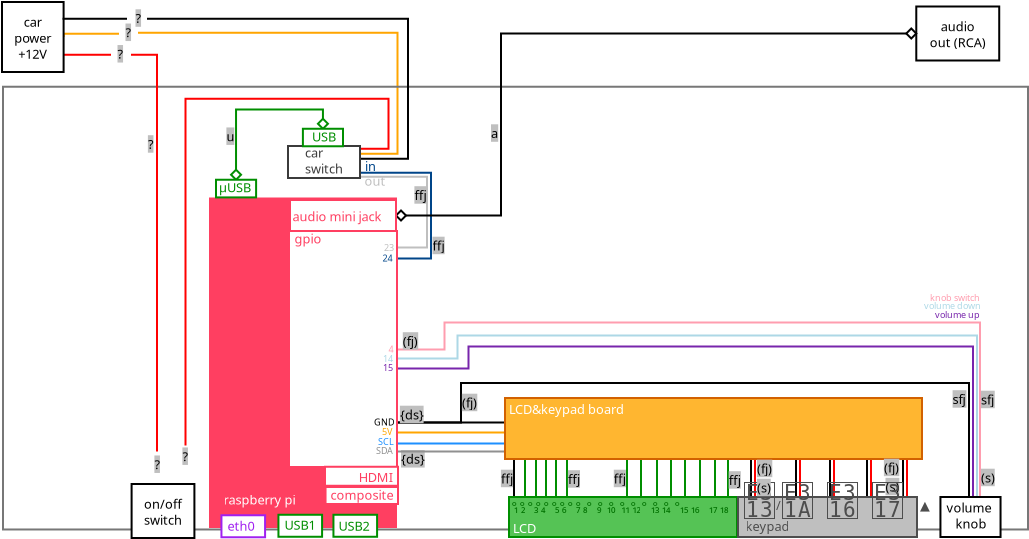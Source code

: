 <?xml version="1.0" encoding="UTF-8"?>
<dia:diagram xmlns:dia="http://www.lysator.liu.se/~alla/dia/">
  <dia:layer name="Arrière-plan" visible="true" active="true">
    <dia:object type="Standard - Text" version="1" id="O0">
      <dia:attribute name="obj_pos">
        <dia:point val="19.1,22.588"/>
      </dia:attribute>
      <dia:attribute name="obj_bb">
        <dia:rectangle val="19.1,21.993;20.655,22.741"/>
      </dia:attribute>
      <dia:attribute name="text">
        <dia:composite type="text">
          <dia:attribute name="string">
            <dia:string>#{ds}#</dia:string>
          </dia:attribute>
          <dia:attribute name="font">
            <dia:font family="sans" style="0" name="Helvetica"/>
          </dia:attribute>
          <dia:attribute name="height">
            <dia:real val="0.8"/>
          </dia:attribute>
          <dia:attribute name="pos">
            <dia:point val="19.1,22.588"/>
          </dia:attribute>
          <dia:attribute name="color">
            <dia:color val="#000000"/>
          </dia:attribute>
          <dia:attribute name="alignment">
            <dia:enum val="0"/>
          </dia:attribute>
        </dia:composite>
      </dia:attribute>
      <dia:attribute name="valign">
        <dia:enum val="3"/>
      </dia:attribute>
      <dia:attribute name="fill_color">
        <dia:color val="#bfbfbf"/>
      </dia:attribute>
      <dia:attribute name="show_background">
        <dia:boolean val="true"/>
      </dia:attribute>
    </dia:object>
    <dia:object type="Standard - ZigZagLine" version="1" id="O1">
      <dia:attribute name="obj_pos">
        <dia:point val="2.23,2.125"/>
      </dia:attribute>
      <dia:attribute name="obj_bb">
        <dia:rectangle val="2.18,2.075;4.65,2.188"/>
      </dia:attribute>
      <dia:attribute name="orth_points">
        <dia:point val="2.23,2.125"/>
        <dia:point val="2.23,2.138"/>
        <dia:point val="4.6,2.138"/>
        <dia:point val="4.6,2.138"/>
      </dia:attribute>
      <dia:attribute name="orth_orient">
        <dia:enum val="1"/>
        <dia:enum val="0"/>
        <dia:enum val="1"/>
      </dia:attribute>
      <dia:attribute name="autorouting">
        <dia:boolean val="false"/>
      </dia:attribute>
      <dia:attribute name="line_color">
        <dia:color val="#ff0000"/>
      </dia:attribute>
      <dia:connections>
        <dia:connection handle="0" to="O52" connection="10"/>
      </dia:connections>
    </dia:object>
    <dia:object type="Standard - ZigZagLine" version="1" id="O2">
      <dia:attribute name="obj_pos">
        <dia:point val="2.23,1.25"/>
      </dia:attribute>
      <dia:attribute name="obj_bb">
        <dia:rectangle val="2.18,1.038;5.05,1.3"/>
      </dia:attribute>
      <dia:attribute name="orth_points">
        <dia:point val="2.23,1.25"/>
        <dia:point val="2.23,1.087"/>
        <dia:point val="5,1.087"/>
        <dia:point val="5,1.087"/>
      </dia:attribute>
      <dia:attribute name="orth_orient">
        <dia:enum val="1"/>
        <dia:enum val="0"/>
        <dia:enum val="1"/>
      </dia:attribute>
      <dia:attribute name="autorouting">
        <dia:boolean val="false"/>
      </dia:attribute>
      <dia:attribute name="line_color">
        <dia:color val="#ffa500"/>
      </dia:attribute>
      <dia:connections>
        <dia:connection handle="0" to="O52" connection="8"/>
      </dia:connections>
    </dia:object>
    <dia:object type="Standard - ZigZagLine" version="1" id="O3">
      <dia:attribute name="obj_pos">
        <dia:point val="5.95,1.038"/>
      </dia:attribute>
      <dia:attribute name="obj_bb">
        <dia:rectangle val="5.9,0.988;18.975,7.55"/>
      </dia:attribute>
      <dia:attribute name="orth_points">
        <dia:point val="5.95,1.038"/>
        <dia:point val="5.95,1.038"/>
        <dia:point val="18.925,1.038"/>
        <dia:point val="18.925,7.088"/>
        <dia:point val="17.05,7.088"/>
        <dia:point val="17.05,7.5"/>
      </dia:attribute>
      <dia:attribute name="orth_orient">
        <dia:enum val="1"/>
        <dia:enum val="0"/>
        <dia:enum val="1"/>
        <dia:enum val="0"/>
        <dia:enum val="1"/>
      </dia:attribute>
      <dia:attribute name="autorouting">
        <dia:boolean val="false"/>
      </dia:attribute>
      <dia:attribute name="line_color">
        <dia:color val="#ffa500"/>
      </dia:attribute>
      <dia:connections>
        <dia:connection handle="1" to="O111" connection="4"/>
      </dia:connections>
    </dia:object>
    <dia:object type="Standard - ZigZagLine" version="1" id="O4">
      <dia:attribute name="obj_pos">
        <dia:point val="34.725,22.35"/>
      </dia:attribute>
      <dia:attribute name="obj_bb">
        <dia:rectangle val="30.15,22.3;35.5,24.3"/>
      </dia:attribute>
      <dia:attribute name="orth_points">
        <dia:point val="34.725,22.35"/>
        <dia:point val="35.45,22.35"/>
        <dia:point val="35.45,24.25"/>
        <dia:point val="30.2,24.25"/>
      </dia:attribute>
      <dia:attribute name="orth_orient">
        <dia:enum val="0"/>
        <dia:enum val="1"/>
        <dia:enum val="0"/>
      </dia:attribute>
      <dia:attribute name="autorouting">
        <dia:boolean val="false"/>
      </dia:attribute>
      <dia:attribute name="line_color">
        <dia:color val="#008e00"/>
      </dia:attribute>
      <dia:connections>
        <dia:connection handle="0" to="O100" connection="6"/>
        <dia:connection handle="1" to="O44" connection="1"/>
      </dia:connections>
    </dia:object>
    <dia:object type="Standard - ZigZagLine" version="1" id="O5">
      <dia:attribute name="obj_pos">
        <dia:point val="34.725,22.35"/>
      </dia:attribute>
      <dia:attribute name="obj_bb">
        <dia:rectangle val="27.35,22.3;34.775,24.3"/>
      </dia:attribute>
      <dia:attribute name="orth_points">
        <dia:point val="34.725,22.35"/>
        <dia:point val="27.4,22.35"/>
        <dia:point val="27.4,24.25"/>
        <dia:point val="30.2,24.25"/>
      </dia:attribute>
      <dia:attribute name="orth_orient">
        <dia:enum val="0"/>
        <dia:enum val="1"/>
        <dia:enum val="0"/>
      </dia:attribute>
      <dia:attribute name="autorouting">
        <dia:boolean val="false"/>
      </dia:attribute>
      <dia:attribute name="line_color">
        <dia:color val="#008e00"/>
      </dia:attribute>
      <dia:connections>
        <dia:connection handle="0" to="O100" connection="6"/>
        <dia:connection handle="1" to="O44" connection="1"/>
      </dia:connections>
    </dia:object>
    <dia:object type="Standard - ZigZagLine" version="1" id="O6">
      <dia:attribute name="obj_pos">
        <dia:point val="34.725,22.35"/>
      </dia:attribute>
      <dia:attribute name="obj_bb">
        <dia:rectangle val="30.15,22.3;34.775,24.3"/>
      </dia:attribute>
      <dia:attribute name="orth_points">
        <dia:point val="34.725,22.35"/>
        <dia:point val="34.05,22.35"/>
        <dia:point val="34.05,24.25"/>
        <dia:point val="30.2,24.25"/>
      </dia:attribute>
      <dia:attribute name="orth_orient">
        <dia:enum val="0"/>
        <dia:enum val="1"/>
        <dia:enum val="0"/>
      </dia:attribute>
      <dia:attribute name="autorouting">
        <dia:boolean val="false"/>
      </dia:attribute>
      <dia:attribute name="line_color">
        <dia:color val="#008e00"/>
      </dia:attribute>
      <dia:connections>
        <dia:connection handle="0" to="O100" connection="6"/>
        <dia:connection handle="1" to="O44" connection="1"/>
      </dia:connections>
    </dia:object>
    <dia:object type="Standard - ZigZagLine" version="1" id="O7">
      <dia:attribute name="obj_pos">
        <dia:point val="34.725,22.35"/>
      </dia:attribute>
      <dia:attribute name="obj_bb">
        <dia:rectangle val="30.15,22.3;34.85,24.3"/>
      </dia:attribute>
      <dia:attribute name="orth_points">
        <dia:point val="34.725,22.35"/>
        <dia:point val="34.8,22.35"/>
        <dia:point val="34.8,24.25"/>
        <dia:point val="30.2,24.25"/>
      </dia:attribute>
      <dia:attribute name="orth_orient">
        <dia:enum val="0"/>
        <dia:enum val="1"/>
        <dia:enum val="0"/>
      </dia:attribute>
      <dia:attribute name="autorouting">
        <dia:boolean val="false"/>
      </dia:attribute>
      <dia:attribute name="line_color">
        <dia:color val="#008e00"/>
      </dia:attribute>
      <dia:connections>
        <dia:connection handle="0" to="O100" connection="6"/>
        <dia:connection handle="1" to="O44" connection="1"/>
      </dia:connections>
    </dia:object>
    <dia:object type="Standard - ZigZagLine" version="1" id="O8">
      <dia:attribute name="obj_pos">
        <dia:point val="34.725,22.35"/>
      </dia:attribute>
      <dia:attribute name="obj_bb">
        <dia:rectangle val="30.15,22.3;34.775,24.3"/>
      </dia:attribute>
      <dia:attribute name="orth_points">
        <dia:point val="34.725,22.35"/>
        <dia:point val="33.3,22.35"/>
        <dia:point val="33.3,24.25"/>
        <dia:point val="30.2,24.25"/>
      </dia:attribute>
      <dia:attribute name="orth_orient">
        <dia:enum val="0"/>
        <dia:enum val="1"/>
        <dia:enum val="0"/>
      </dia:attribute>
      <dia:attribute name="autorouting">
        <dia:boolean val="false"/>
      </dia:attribute>
      <dia:attribute name="line_color">
        <dia:color val="#008e00"/>
      </dia:attribute>
      <dia:connections>
        <dia:connection handle="0" to="O100" connection="6"/>
        <dia:connection handle="1" to="O44" connection="1"/>
      </dia:connections>
    </dia:object>
    <dia:object type="Standard - ZigZagLine" version="1" id="O9">
      <dia:attribute name="obj_pos">
        <dia:point val="34.725,22.35"/>
      </dia:attribute>
      <dia:attribute name="obj_bb">
        <dia:rectangle val="30.15,22.3;34.775,24.3"/>
      </dia:attribute>
      <dia:attribute name="orth_points">
        <dia:point val="34.725,22.35"/>
        <dia:point val="32.6,22.35"/>
        <dia:point val="32.6,24.25"/>
        <dia:point val="30.2,24.25"/>
      </dia:attribute>
      <dia:attribute name="orth_orient">
        <dia:enum val="0"/>
        <dia:enum val="1"/>
        <dia:enum val="0"/>
      </dia:attribute>
      <dia:attribute name="autorouting">
        <dia:boolean val="false"/>
      </dia:attribute>
      <dia:attribute name="line_color">
        <dia:color val="#008e00"/>
      </dia:attribute>
      <dia:connections>
        <dia:connection handle="0" to="O100" connection="6"/>
        <dia:connection handle="1" to="O44" connection="1"/>
      </dia:connections>
    </dia:object>
    <dia:object type="Standard - ZigZagLine" version="1" id="O10">
      <dia:attribute name="obj_pos">
        <dia:point val="18.9,16.85"/>
      </dia:attribute>
      <dia:attribute name="obj_bb">
        <dia:rectangle val="18.85,15.475;48.1,24.3"/>
      </dia:attribute>
      <dia:attribute name="orth_points">
        <dia:point val="18.9,16.85"/>
        <dia:point val="18.9,16.875"/>
        <dia:point val="21.275,16.875"/>
        <dia:point val="21.275,15.525"/>
        <dia:point val="48.05,15.525"/>
        <dia:point val="48.05,24.25"/>
        <dia:point val="47.574,24.25"/>
      </dia:attribute>
      <dia:attribute name="orth_orient">
        <dia:enum val="1"/>
        <dia:enum val="0"/>
        <dia:enum val="1"/>
        <dia:enum val="0"/>
        <dia:enum val="1"/>
        <dia:enum val="0"/>
      </dia:attribute>
      <dia:attribute name="autorouting">
        <dia:boolean val="false"/>
      </dia:attribute>
      <dia:attribute name="line_color">
        <dia:color val="#ff9daf"/>
      </dia:attribute>
      <dia:connections>
        <dia:connection handle="0" to="O83" connection="4"/>
        <dia:connection handle="1" to="O103" connection="1"/>
      </dia:connections>
    </dia:object>
    <dia:object type="Standard - ZigZagLine" version="1" id="O11">
      <dia:attribute name="obj_pos">
        <dia:point val="18.9,16.85"/>
      </dia:attribute>
      <dia:attribute name="obj_bb">
        <dia:rectangle val="18.85,16.125;47.95,24.3"/>
      </dia:attribute>
      <dia:attribute name="orth_points">
        <dia:point val="18.9,16.85"/>
        <dia:point val="18.9,17.325"/>
        <dia:point val="21.925,17.325"/>
        <dia:point val="21.925,16.175"/>
        <dia:point val="47.9,16.175"/>
        <dia:point val="47.9,24.25"/>
        <dia:point val="47.574,24.25"/>
      </dia:attribute>
      <dia:attribute name="orth_orient">
        <dia:enum val="1"/>
        <dia:enum val="0"/>
        <dia:enum val="1"/>
        <dia:enum val="0"/>
        <dia:enum val="1"/>
        <dia:enum val="0"/>
      </dia:attribute>
      <dia:attribute name="autorouting">
        <dia:boolean val="false"/>
      </dia:attribute>
      <dia:attribute name="line_color">
        <dia:color val="#add8e6"/>
      </dia:attribute>
      <dia:connections>
        <dia:connection handle="0" to="O83" connection="4"/>
        <dia:connection handle="1" to="O103" connection="1"/>
      </dia:connections>
    </dia:object>
    <dia:object type="Standard - ZigZagLine" version="1" id="O12">
      <dia:attribute name="obj_pos">
        <dia:point val="16.2,16.85"/>
      </dia:attribute>
      <dia:attribute name="obj_bb">
        <dia:rectangle val="16.15,16.675;47.75,24.3"/>
      </dia:attribute>
      <dia:attribute name="orth_points">
        <dia:point val="16.2,16.85"/>
        <dia:point val="16.2,17.825"/>
        <dia:point val="22.475,17.825"/>
        <dia:point val="22.475,16.725"/>
        <dia:point val="47.7,16.725"/>
        <dia:point val="47.7,24.25"/>
        <dia:point val="47.574,24.25"/>
      </dia:attribute>
      <dia:attribute name="orth_orient">
        <dia:enum val="1"/>
        <dia:enum val="0"/>
        <dia:enum val="1"/>
        <dia:enum val="0"/>
        <dia:enum val="1"/>
        <dia:enum val="0"/>
      </dia:attribute>
      <dia:attribute name="autorouting">
        <dia:boolean val="false"/>
      </dia:attribute>
      <dia:attribute name="line_color">
        <dia:color val="#7825ac"/>
      </dia:attribute>
      <dia:connections>
        <dia:connection handle="0" to="O83" connection="8"/>
        <dia:connection handle="1" to="O103" connection="1"/>
      </dia:connections>
    </dia:object>
    <dia:object type="Standard - ZigZagLine" version="1" id="O13">
      <dia:attribute name="obj_pos">
        <dia:point val="16.2,16.85"/>
      </dia:attribute>
      <dia:attribute name="obj_bb">
        <dia:rectangle val="16.15,16.8;47.624,24.3"/>
      </dia:attribute>
      <dia:attribute name="orth_points">
        <dia:point val="16.2,16.85"/>
        <dia:point val="16.2,20.525"/>
        <dia:point val="22.1,20.525"/>
        <dia:point val="22.1,18.55"/>
        <dia:point val="47.5,18.55"/>
        <dia:point val="47.5,24.25"/>
        <dia:point val="47.574,24.25"/>
      </dia:attribute>
      <dia:attribute name="orth_orient">
        <dia:enum val="1"/>
        <dia:enum val="0"/>
        <dia:enum val="1"/>
        <dia:enum val="0"/>
        <dia:enum val="1"/>
        <dia:enum val="0"/>
      </dia:attribute>
      <dia:attribute name="autorouting">
        <dia:boolean val="false"/>
      </dia:attribute>
      <dia:connections>
        <dia:connection handle="0" to="O83" connection="8"/>
        <dia:connection handle="1" to="O103" connection="1"/>
      </dia:connections>
    </dia:object>
    <dia:object type="Standard - ZigZagLine" version="1" id="O14">
      <dia:attribute name="obj_pos">
        <dia:point val="34.725,22.35"/>
      </dia:attribute>
      <dia:attribute name="obj_bb">
        <dia:rectangle val="34.675,22.3;44.45,24.3"/>
      </dia:attribute>
      <dia:attribute name="orth_points">
        <dia:point val="34.725,22.35"/>
        <dia:point val="44.4,22.35"/>
        <dia:point val="44.4,24.25"/>
        <dia:point val="40.425,24.25"/>
      </dia:attribute>
      <dia:attribute name="orth_orient">
        <dia:enum val="0"/>
        <dia:enum val="1"/>
        <dia:enum val="0"/>
      </dia:attribute>
      <dia:attribute name="autorouting">
        <dia:boolean val="false"/>
      </dia:attribute>
      <dia:attribute name="line_color">
        <dia:color val="#ff0000"/>
      </dia:attribute>
      <dia:connections>
        <dia:connection handle="0" to="O100" connection="6"/>
        <dia:connection handle="1" to="O46" connection="1"/>
      </dia:connections>
    </dia:object>
    <dia:object type="Standard - ZigZagLine" version="1" id="O15">
      <dia:attribute name="obj_pos">
        <dia:point val="34.725,22.35"/>
      </dia:attribute>
      <dia:attribute name="obj_bb">
        <dia:rectangle val="34.675,22.3;42.65,24.3"/>
      </dia:attribute>
      <dia:attribute name="orth_points">
        <dia:point val="34.725,22.35"/>
        <dia:point val="42.6,22.35"/>
        <dia:point val="42.6,24.25"/>
        <dia:point val="40.425,24.25"/>
      </dia:attribute>
      <dia:attribute name="orth_orient">
        <dia:enum val="0"/>
        <dia:enum val="1"/>
        <dia:enum val="0"/>
      </dia:attribute>
      <dia:attribute name="autorouting">
        <dia:boolean val="false"/>
      </dia:attribute>
      <dia:attribute name="line_color">
        <dia:color val="#ff0000"/>
      </dia:attribute>
      <dia:connections>
        <dia:connection handle="0" to="O100" connection="6"/>
        <dia:connection handle="1" to="O46" connection="1"/>
      </dia:connections>
    </dia:object>
    <dia:object type="Standard - ZigZagLine" version="1" id="O16">
      <dia:attribute name="obj_pos">
        <dia:point val="34.725,22.35"/>
      </dia:attribute>
      <dia:attribute name="obj_bb">
        <dia:rectangle val="34.675,22.3;40.475,24.3"/>
      </dia:attribute>
      <dia:attribute name="orth_points">
        <dia:point val="34.725,22.35"/>
        <dia:point val="36.8,22.35"/>
        <dia:point val="36.8,24.25"/>
        <dia:point val="40.425,24.25"/>
      </dia:attribute>
      <dia:attribute name="orth_orient">
        <dia:enum val="0"/>
        <dia:enum val="1"/>
        <dia:enum val="0"/>
      </dia:attribute>
      <dia:attribute name="autorouting">
        <dia:boolean val="false"/>
      </dia:attribute>
      <dia:attribute name="line_color">
        <dia:color val="#ff0000"/>
      </dia:attribute>
      <dia:connections>
        <dia:connection handle="0" to="O100" connection="6"/>
        <dia:connection handle="1" to="O46" connection="1"/>
      </dia:connections>
    </dia:object>
    <dia:object type="Standard - ZigZagLine" version="1" id="O17">
      <dia:attribute name="obj_pos">
        <dia:point val="34.725,22.35"/>
      </dia:attribute>
      <dia:attribute name="obj_bb">
        <dia:rectangle val="34.675,22.3;44.25,24.3"/>
      </dia:attribute>
      <dia:attribute name="orth_points">
        <dia:point val="34.725,22.35"/>
        <dia:point val="44.2,22.35"/>
        <dia:point val="44.2,24.25"/>
        <dia:point val="40.425,24.25"/>
      </dia:attribute>
      <dia:attribute name="orth_orient">
        <dia:enum val="0"/>
        <dia:enum val="1"/>
        <dia:enum val="0"/>
      </dia:attribute>
      <dia:attribute name="autorouting">
        <dia:boolean val="false"/>
      </dia:attribute>
      <dia:connections>
        <dia:connection handle="0" to="O100" connection="6"/>
        <dia:connection handle="1" to="O46" connection="1"/>
      </dia:connections>
    </dia:object>
    <dia:object type="Standard - ZigZagLine" version="1" id="O18">
      <dia:attribute name="obj_pos">
        <dia:point val="34.725,22.35"/>
      </dia:attribute>
      <dia:attribute name="obj_bb">
        <dia:rectangle val="34.675,22.3;42.45,24.3"/>
      </dia:attribute>
      <dia:attribute name="orth_points">
        <dia:point val="34.725,22.35"/>
        <dia:point val="42.4,22.35"/>
        <dia:point val="42.4,24.25"/>
        <dia:point val="40.425,24.25"/>
      </dia:attribute>
      <dia:attribute name="orth_orient">
        <dia:enum val="0"/>
        <dia:enum val="1"/>
        <dia:enum val="0"/>
      </dia:attribute>
      <dia:attribute name="autorouting">
        <dia:boolean val="false"/>
      </dia:attribute>
      <dia:connections>
        <dia:connection handle="0" to="O100" connection="6"/>
        <dia:connection handle="1" to="O46" connection="1"/>
      </dia:connections>
    </dia:object>
    <dia:object type="Standard - ZigZagLine" version="1" id="O19">
      <dia:attribute name="obj_pos">
        <dia:point val="34.725,22.35"/>
      </dia:attribute>
      <dia:attribute name="obj_bb">
        <dia:rectangle val="34.675,22.3;40.475,24.3"/>
      </dia:attribute>
      <dia:attribute name="orth_points">
        <dia:point val="34.725,22.35"/>
        <dia:point val="36.6,22.35"/>
        <dia:point val="36.6,24.25"/>
        <dia:point val="40.425,24.25"/>
      </dia:attribute>
      <dia:attribute name="orth_orient">
        <dia:enum val="0"/>
        <dia:enum val="1"/>
        <dia:enum val="0"/>
      </dia:attribute>
      <dia:attribute name="autorouting">
        <dia:boolean val="false"/>
      </dia:attribute>
      <dia:connections>
        <dia:connection handle="0" to="O100" connection="6"/>
        <dia:connection handle="1" to="O46" connection="1"/>
      </dia:connections>
    </dia:object>
    <dia:object type="Standard - ZigZagLine" version="1" id="O20">
      <dia:attribute name="obj_pos">
        <dia:point val="34.725,22.35"/>
      </dia:attribute>
      <dia:attribute name="obj_bb">
        <dia:rectangle val="34.675,22.3;40.8,24.3"/>
      </dia:attribute>
      <dia:attribute name="orth_points">
        <dia:point val="34.725,22.35"/>
        <dia:point val="40.75,22.35"/>
        <dia:point val="40.75,24.25"/>
        <dia:point val="40.425,24.25"/>
      </dia:attribute>
      <dia:attribute name="orth_orient">
        <dia:enum val="0"/>
        <dia:enum val="1"/>
        <dia:enum val="0"/>
      </dia:attribute>
      <dia:attribute name="autorouting">
        <dia:boolean val="false"/>
      </dia:attribute>
      <dia:attribute name="line_color">
        <dia:color val="#ff0000"/>
      </dia:attribute>
      <dia:connections>
        <dia:connection handle="0" to="O100" connection="6"/>
        <dia:connection handle="1" to="O46" connection="1"/>
      </dia:connections>
    </dia:object>
    <dia:object type="Standard - ZigZagLine" version="1" id="O21">
      <dia:attribute name="obj_pos">
        <dia:point val="34.725,22.35"/>
      </dia:attribute>
      <dia:attribute name="obj_bb">
        <dia:rectangle val="34.675,22.3;40.6,24.3"/>
      </dia:attribute>
      <dia:attribute name="orth_points">
        <dia:point val="34.725,22.35"/>
        <dia:point val="40.55,22.35"/>
        <dia:point val="40.55,24.25"/>
        <dia:point val="40.425,24.25"/>
      </dia:attribute>
      <dia:attribute name="orth_orient">
        <dia:enum val="0"/>
        <dia:enum val="1"/>
        <dia:enum val="0"/>
      </dia:attribute>
      <dia:attribute name="autorouting">
        <dia:boolean val="false"/>
      </dia:attribute>
      <dia:connections>
        <dia:connection handle="0" to="O100" connection="6"/>
        <dia:connection handle="1" to="O46" connection="1"/>
      </dia:connections>
    </dia:object>
    <dia:object type="Standard - ZigZagLine" version="1" id="O22">
      <dia:attribute name="obj_pos">
        <dia:point val="34.725,22.35"/>
      </dia:attribute>
      <dia:attribute name="obj_bb">
        <dia:rectangle val="34.675,22.3;40.475,24.3"/>
      </dia:attribute>
      <dia:attribute name="orth_points">
        <dia:point val="34.725,22.35"/>
        <dia:point val="39.05,22.35"/>
        <dia:point val="39.05,24.25"/>
        <dia:point val="40.425,24.25"/>
      </dia:attribute>
      <dia:attribute name="orth_orient">
        <dia:enum val="0"/>
        <dia:enum val="1"/>
        <dia:enum val="0"/>
      </dia:attribute>
      <dia:attribute name="autorouting">
        <dia:boolean val="false"/>
      </dia:attribute>
      <dia:attribute name="line_color">
        <dia:color val="#ff0000"/>
      </dia:attribute>
      <dia:connections>
        <dia:connection handle="0" to="O100" connection="6"/>
        <dia:connection handle="1" to="O46" connection="1"/>
      </dia:connections>
    </dia:object>
    <dia:object type="Standard - ZigZagLine" version="1" id="O23">
      <dia:attribute name="obj_pos">
        <dia:point val="34.725,22.35"/>
      </dia:attribute>
      <dia:attribute name="obj_bb">
        <dia:rectangle val="34.675,22.3;40.475,24.3"/>
      </dia:attribute>
      <dia:attribute name="orth_points">
        <dia:point val="34.725,22.35"/>
        <dia:point val="38.85,22.35"/>
        <dia:point val="38.85,24.25"/>
        <dia:point val="40.425,24.25"/>
      </dia:attribute>
      <dia:attribute name="orth_orient">
        <dia:enum val="0"/>
        <dia:enum val="1"/>
        <dia:enum val="0"/>
      </dia:attribute>
      <dia:attribute name="autorouting">
        <dia:boolean val="false"/>
      </dia:attribute>
      <dia:connections>
        <dia:connection handle="0" to="O100" connection="6"/>
        <dia:connection handle="1" to="O46" connection="1"/>
      </dia:connections>
    </dia:object>
    <dia:object type="Standard - ZigZagLine" version="1" id="O24">
      <dia:attribute name="obj_pos">
        <dia:point val="34.725,22.35"/>
      </dia:attribute>
      <dia:attribute name="obj_bb">
        <dia:rectangle val="30.15,22.3;34.775,24.3"/>
      </dia:attribute>
      <dia:attribute name="orth_points">
        <dia:point val="34.725,22.35"/>
        <dia:point val="31.9,22.35"/>
        <dia:point val="31.9,24.25"/>
        <dia:point val="30.2,24.25"/>
      </dia:attribute>
      <dia:attribute name="orth_orient">
        <dia:enum val="0"/>
        <dia:enum val="1"/>
        <dia:enum val="0"/>
      </dia:attribute>
      <dia:attribute name="autorouting">
        <dia:boolean val="false"/>
      </dia:attribute>
      <dia:attribute name="line_color">
        <dia:color val="#008e00"/>
      </dia:attribute>
      <dia:connections>
        <dia:connection handle="0" to="O100" connection="6"/>
        <dia:connection handle="1" to="O44" connection="1"/>
      </dia:connections>
    </dia:object>
    <dia:object type="Standard - ZigZagLine" version="1" id="O25">
      <dia:attribute name="obj_pos">
        <dia:point val="34.725,22.35"/>
      </dia:attribute>
      <dia:attribute name="obj_bb">
        <dia:rectangle val="30.15,22.3;34.775,24.3"/>
      </dia:attribute>
      <dia:attribute name="orth_points">
        <dia:point val="34.725,22.35"/>
        <dia:point val="31.1,22.35"/>
        <dia:point val="31.1,24.25"/>
        <dia:point val="30.2,24.25"/>
      </dia:attribute>
      <dia:attribute name="orth_orient">
        <dia:enum val="0"/>
        <dia:enum val="1"/>
        <dia:enum val="0"/>
      </dia:attribute>
      <dia:attribute name="autorouting">
        <dia:boolean val="false"/>
      </dia:attribute>
      <dia:attribute name="line_color">
        <dia:color val="#008e00"/>
      </dia:attribute>
      <dia:connections>
        <dia:connection handle="0" to="O100" connection="6"/>
        <dia:connection handle="1" to="O44" connection="1"/>
      </dia:connections>
    </dia:object>
    <dia:object type="Standard - ZigZagLine" version="1" id="O26">
      <dia:attribute name="obj_pos">
        <dia:point val="34.725,22.35"/>
      </dia:attribute>
      <dia:attribute name="obj_bb">
        <dia:rectangle val="30.15,22.3;34.775,24.3"/>
      </dia:attribute>
      <dia:attribute name="orth_points">
        <dia:point val="34.725,22.35"/>
        <dia:point val="30.4,22.35"/>
        <dia:point val="30.4,24.25"/>
        <dia:point val="30.2,24.25"/>
      </dia:attribute>
      <dia:attribute name="orth_orient">
        <dia:enum val="0"/>
        <dia:enum val="1"/>
        <dia:enum val="0"/>
      </dia:attribute>
      <dia:attribute name="autorouting">
        <dia:boolean val="false"/>
      </dia:attribute>
      <dia:attribute name="line_color">
        <dia:color val="#008e00"/>
      </dia:attribute>
      <dia:connections>
        <dia:connection handle="0" to="O100" connection="6"/>
        <dia:connection handle="1" to="O44" connection="1"/>
      </dia:connections>
    </dia:object>
    <dia:object type="Standard - ZigZagLine" version="1" id="O27">
      <dia:attribute name="obj_pos">
        <dia:point val="34.725,22.35"/>
      </dia:attribute>
      <dia:attribute name="obj_bb">
        <dia:rectangle val="26.8,22.3;34.775,24.3"/>
      </dia:attribute>
      <dia:attribute name="orth_points">
        <dia:point val="34.725,22.35"/>
        <dia:point val="26.85,22.35"/>
        <dia:point val="26.85,24.25"/>
        <dia:point val="30.2,24.25"/>
      </dia:attribute>
      <dia:attribute name="orth_orient">
        <dia:enum val="0"/>
        <dia:enum val="1"/>
        <dia:enum val="0"/>
      </dia:attribute>
      <dia:attribute name="autorouting">
        <dia:boolean val="false"/>
      </dia:attribute>
      <dia:attribute name="line_color">
        <dia:color val="#008e00"/>
      </dia:attribute>
      <dia:connections>
        <dia:connection handle="0" to="O100" connection="6"/>
        <dia:connection handle="1" to="O44" connection="1"/>
      </dia:connections>
    </dia:object>
    <dia:object type="Standard - ZigZagLine" version="1" id="O28">
      <dia:attribute name="obj_pos">
        <dia:point val="34.725,22.35"/>
      </dia:attribute>
      <dia:attribute name="obj_bb">
        <dia:rectangle val="26.3,22.3;34.775,24.3"/>
      </dia:attribute>
      <dia:attribute name="orth_points">
        <dia:point val="34.725,22.35"/>
        <dia:point val="26.35,22.35"/>
        <dia:point val="26.35,24.25"/>
        <dia:point val="30.2,24.25"/>
      </dia:attribute>
      <dia:attribute name="orth_orient">
        <dia:enum val="0"/>
        <dia:enum val="1"/>
        <dia:enum val="0"/>
      </dia:attribute>
      <dia:attribute name="autorouting">
        <dia:boolean val="false"/>
      </dia:attribute>
      <dia:attribute name="line_color">
        <dia:color val="#008e00"/>
      </dia:attribute>
      <dia:connections>
        <dia:connection handle="0" to="O100" connection="6"/>
        <dia:connection handle="1" to="O44" connection="1"/>
      </dia:connections>
    </dia:object>
    <dia:object type="Standard - ZigZagLine" version="1" id="O29">
      <dia:attribute name="obj_pos">
        <dia:point val="34.725,22.35"/>
      </dia:attribute>
      <dia:attribute name="obj_bb">
        <dia:rectangle val="25.8,22.3;34.775,24.3"/>
      </dia:attribute>
      <dia:attribute name="orth_points">
        <dia:point val="34.725,22.35"/>
        <dia:point val="25.85,22.35"/>
        <dia:point val="25.85,24.25"/>
        <dia:point val="30.3,24.25"/>
      </dia:attribute>
      <dia:attribute name="orth_orient">
        <dia:enum val="0"/>
        <dia:enum val="1"/>
        <dia:enum val="0"/>
      </dia:attribute>
      <dia:attribute name="autorouting">
        <dia:boolean val="false"/>
      </dia:attribute>
      <dia:attribute name="line_color">
        <dia:color val="#008e00"/>
      </dia:attribute>
      <dia:connections>
        <dia:connection handle="0" to="O100" connection="6"/>
        <dia:connection handle="1" to="O44" connection="1"/>
      </dia:connections>
    </dia:object>
    <dia:object type="Standard - ZigZagLine" version="1" id="O30">
      <dia:attribute name="obj_pos">
        <dia:point val="34.725,22.35"/>
      </dia:attribute>
      <dia:attribute name="obj_bb">
        <dia:rectangle val="25.25,22.3;34.775,24.3"/>
      </dia:attribute>
      <dia:attribute name="orth_points">
        <dia:point val="34.725,22.35"/>
        <dia:point val="25.3,22.35"/>
        <dia:point val="25.3,24.25"/>
        <dia:point val="30.25,24.25"/>
      </dia:attribute>
      <dia:attribute name="orth_orient">
        <dia:enum val="0"/>
        <dia:enum val="1"/>
        <dia:enum val="0"/>
      </dia:attribute>
      <dia:attribute name="autorouting">
        <dia:boolean val="false"/>
      </dia:attribute>
      <dia:attribute name="line_color">
        <dia:color val="#008e00"/>
      </dia:attribute>
      <dia:connections>
        <dia:connection handle="0" to="O100" connection="6"/>
        <dia:connection handle="1" to="O44" connection="1"/>
      </dia:connections>
    </dia:object>
    <dia:object type="Standard - ZigZagLine" version="1" id="O31">
      <dia:attribute name="obj_pos">
        <dia:point val="34.725,22.35"/>
      </dia:attribute>
      <dia:attribute name="obj_bb">
        <dia:rectangle val="24.7,22.3;34.775,24.3"/>
      </dia:attribute>
      <dia:attribute name="orth_points">
        <dia:point val="34.725,22.35"/>
        <dia:point val="24.75,22.35"/>
        <dia:point val="24.75,24.25"/>
        <dia:point val="30.2,24.25"/>
      </dia:attribute>
      <dia:attribute name="orth_orient">
        <dia:enum val="0"/>
        <dia:enum val="1"/>
        <dia:enum val="0"/>
      </dia:attribute>
      <dia:attribute name="autorouting">
        <dia:boolean val="false"/>
      </dia:attribute>
      <dia:connections>
        <dia:connection handle="0" to="O100" connection="6"/>
        <dia:connection handle="1" to="O44" connection="1"/>
      </dia:connections>
    </dia:object>
    <dia:object type="Standard - ZigZagLine" version="1" id="O32">
      <dia:attribute name="obj_pos">
        <dia:point val="18.9,16.85"/>
      </dia:attribute>
      <dia:attribute name="obj_bb">
        <dia:rectangle val="18.85,16.8;24.35,21.625"/>
      </dia:attribute>
      <dia:attribute name="orth_points">
        <dia:point val="18.9,16.85"/>
        <dia:point val="18.9,21.575"/>
        <dia:point val="24.3,21.575"/>
        <dia:point val="24.3,20.825"/>
      </dia:attribute>
      <dia:attribute name="orth_orient">
        <dia:enum val="1"/>
        <dia:enum val="0"/>
        <dia:enum val="1"/>
      </dia:attribute>
      <dia:attribute name="autorouting">
        <dia:boolean val="false"/>
      </dia:attribute>
      <dia:attribute name="line_color">
        <dia:color val="#1e90ff"/>
      </dia:attribute>
      <dia:connections>
        <dia:connection handle="0" to="O83" connection="4"/>
        <dia:connection handle="1" to="O100" connection="3"/>
      </dia:connections>
    </dia:object>
    <dia:object type="Standard - ZigZagLine" version="1" id="O33">
      <dia:attribute name="obj_pos">
        <dia:point val="18.9,16.85"/>
      </dia:attribute>
      <dia:attribute name="obj_bb">
        <dia:rectangle val="18.85,16.8;24.35,22.025"/>
      </dia:attribute>
      <dia:attribute name="orth_points">
        <dia:point val="18.9,16.85"/>
        <dia:point val="18.9,21.975"/>
        <dia:point val="24.3,21.975"/>
        <dia:point val="24.3,20.825"/>
      </dia:attribute>
      <dia:attribute name="orth_orient">
        <dia:enum val="1"/>
        <dia:enum val="0"/>
        <dia:enum val="1"/>
      </dia:attribute>
      <dia:attribute name="autorouting">
        <dia:boolean val="false"/>
      </dia:attribute>
      <dia:attribute name="line_color">
        <dia:color val="#909090"/>
      </dia:attribute>
      <dia:connections>
        <dia:connection handle="0" to="O83" connection="4"/>
        <dia:connection handle="1" to="O100" connection="3"/>
      </dia:connections>
    </dia:object>
    <dia:object type="Standard - ZigZagLine" version="1" id="O34">
      <dia:attribute name="obj_pos">
        <dia:point val="18.9,16.85"/>
      </dia:attribute>
      <dia:attribute name="obj_bb">
        <dia:rectangle val="18.85,16.8;24.35,21.075"/>
      </dia:attribute>
      <dia:attribute name="orth_points">
        <dia:point val="18.9,16.85"/>
        <dia:point val="18.9,21.025"/>
        <dia:point val="24.3,21.025"/>
        <dia:point val="24.3,20.825"/>
      </dia:attribute>
      <dia:attribute name="orth_orient">
        <dia:enum val="1"/>
        <dia:enum val="0"/>
        <dia:enum val="1"/>
      </dia:attribute>
      <dia:attribute name="autorouting">
        <dia:boolean val="false"/>
      </dia:attribute>
      <dia:attribute name="line_color">
        <dia:color val="#ffa500"/>
      </dia:attribute>
      <dia:connections>
        <dia:connection handle="0" to="O83" connection="4"/>
        <dia:connection handle="1" to="O100" connection="3"/>
      </dia:connections>
    </dia:object>
    <dia:object type="Standard - ZigZagLine" version="1" id="O35">
      <dia:attribute name="obj_pos">
        <dia:point val="16.2,16.85"/>
      </dia:attribute>
      <dia:attribute name="obj_bb">
        <dia:rectangle val="16.15,16.8;24.35,20.875"/>
      </dia:attribute>
      <dia:attribute name="orth_points">
        <dia:point val="16.2,16.85"/>
        <dia:point val="16.2,20.525"/>
        <dia:point val="24.3,20.525"/>
        <dia:point val="24.3,20.825"/>
      </dia:attribute>
      <dia:attribute name="orth_orient">
        <dia:enum val="1"/>
        <dia:enum val="0"/>
        <dia:enum val="1"/>
      </dia:attribute>
      <dia:attribute name="autorouting">
        <dia:boolean val="false"/>
      </dia:attribute>
      <dia:connections>
        <dia:connection handle="0" to="O83" connection="8"/>
        <dia:connection handle="1" to="O100" connection="3"/>
      </dia:connections>
    </dia:object>
    <dia:object type="Standard - ZigZagLine" version="1" id="O36">
      <dia:attribute name="obj_pos">
        <dia:point val="17.05,8.3"/>
      </dia:attribute>
      <dia:attribute name="obj_bb">
        <dia:rectangle val="17,7.987;20.65,16.9"/>
      </dia:attribute>
      <dia:attribute name="orth_points">
        <dia:point val="17.05,8.3"/>
        <dia:point val="17.05,8.037"/>
        <dia:point val="20.6,8.037"/>
        <dia:point val="20.6,12.325"/>
        <dia:point val="18.9,12.325"/>
        <dia:point val="18.9,16.85"/>
      </dia:attribute>
      <dia:attribute name="orth_orient">
        <dia:enum val="1"/>
        <dia:enum val="0"/>
        <dia:enum val="1"/>
        <dia:enum val="0"/>
        <dia:enum val="1"/>
      </dia:attribute>
      <dia:attribute name="autorouting">
        <dia:boolean val="false"/>
      </dia:attribute>
      <dia:attribute name="line_color">
        <dia:color val="#004589"/>
      </dia:attribute>
      <dia:connections>
        <dia:connection handle="0" to="O111" connection="7"/>
        <dia:connection handle="1" to="O83" connection="4"/>
      </dia:connections>
    </dia:object>
    <dia:object type="Standard - Box" version="0" id="O37">
      <dia:attribute name="obj_pos">
        <dia:point val="-0.8,3.737"/>
      </dia:attribute>
      <dia:attribute name="obj_bb">
        <dia:rectangle val="-0.85,3.688;50.5,25.925"/>
      </dia:attribute>
      <dia:attribute name="elem_corner">
        <dia:point val="-0.8,3.737"/>
      </dia:attribute>
      <dia:attribute name="elem_width">
        <dia:real val="51.25"/>
      </dia:attribute>
      <dia:attribute name="elem_height">
        <dia:real val="22.137"/>
      </dia:attribute>
      <dia:attribute name="border_width">
        <dia:real val="0.1"/>
      </dia:attribute>
      <dia:attribute name="border_color">
        <dia:color val="#777777"/>
      </dia:attribute>
      <dia:attribute name="show_background">
        <dia:boolean val="false"/>
      </dia:attribute>
    </dia:object>
    <dia:object type="Standard - ZigZagLine" version="1" id="O38">
      <dia:attribute name="obj_pos">
        <dia:point val="17.05,8.3"/>
      </dia:attribute>
      <dia:attribute name="obj_bb">
        <dia:rectangle val="17,8.188;20.45,16.9"/>
      </dia:attribute>
      <dia:attribute name="orth_points">
        <dia:point val="17.05,8.3"/>
        <dia:point val="17.05,8.238"/>
        <dia:point val="20.4,8.238"/>
        <dia:point val="20.4,11.775"/>
        <dia:point val="18.9,11.775"/>
        <dia:point val="18.9,16.85"/>
      </dia:attribute>
      <dia:attribute name="orth_orient">
        <dia:enum val="1"/>
        <dia:enum val="0"/>
        <dia:enum val="1"/>
        <dia:enum val="0"/>
        <dia:enum val="1"/>
      </dia:attribute>
      <dia:attribute name="autorouting">
        <dia:boolean val="false"/>
      </dia:attribute>
      <dia:attribute name="line_color">
        <dia:color val="#bfbfbf"/>
      </dia:attribute>
      <dia:connections>
        <dia:connection handle="0" to="O111" connection="7"/>
        <dia:connection handle="1" to="O83" connection="4"/>
      </dia:connections>
    </dia:object>
    <dia:object type="Standard - ZigZagLine" version="1" id="O39">
      <dia:attribute name="obj_pos">
        <dia:point val="15.197,5.838"/>
      </dia:attribute>
      <dia:attribute name="obj_bb">
        <dia:rectangle val="10.532,4.825;15.518,8.458"/>
      </dia:attribute>
      <dia:attribute name="orth_points">
        <dia:point val="15.197,5.838"/>
        <dia:point val="15.197,4.875"/>
        <dia:point val="10.852,4.875"/>
        <dia:point val="10.852,8.387"/>
      </dia:attribute>
      <dia:attribute name="orth_orient">
        <dia:enum val="1"/>
        <dia:enum val="0"/>
        <dia:enum val="1"/>
      </dia:attribute>
      <dia:attribute name="autorouting">
        <dia:boolean val="false"/>
      </dia:attribute>
      <dia:attribute name="line_color">
        <dia:color val="#008e00"/>
      </dia:attribute>
      <dia:attribute name="start_arrow">
        <dia:enum val="4"/>
      </dia:attribute>
      <dia:attribute name="start_arrow_length">
        <dia:real val="0.5"/>
      </dia:attribute>
      <dia:attribute name="start_arrow_width">
        <dia:real val="0.5"/>
      </dia:attribute>
      <dia:attribute name="end_arrow">
        <dia:enum val="4"/>
      </dia:attribute>
      <dia:attribute name="end_arrow_length">
        <dia:real val="0.5"/>
      </dia:attribute>
      <dia:attribute name="end_arrow_width">
        <dia:real val="0.5"/>
      </dia:attribute>
      <dia:connections>
        <dia:connection handle="0" to="O113" connection="1"/>
        <dia:connection handle="1" to="O109" connection="1"/>
      </dia:connections>
    </dia:object>
    <dia:object type="Standard - ZigZagLine" version="1" id="O40">
      <dia:attribute name="obj_pos">
        <dia:point val="5.6,2.138"/>
      </dia:attribute>
      <dia:attribute name="obj_bb">
        <dia:rectangle val="5.55,2.087;6.95,22.046"/>
      </dia:attribute>
      <dia:attribute name="orth_points">
        <dia:point val="5.6,2.138"/>
        <dia:point val="6.9,2.138"/>
        <dia:point val="6.9,21.975"/>
        <dia:point val="6.9,21.975"/>
      </dia:attribute>
      <dia:attribute name="orth_orient">
        <dia:enum val="0"/>
        <dia:enum val="1"/>
        <dia:enum val="0"/>
      </dia:attribute>
      <dia:attribute name="autorouting">
        <dia:boolean val="false"/>
      </dia:attribute>
      <dia:attribute name="line_color">
        <dia:color val="#ff0000"/>
      </dia:attribute>
    </dia:object>
    <dia:object type="Standard - ZigZagLine" version="1" id="O41">
      <dia:attribute name="obj_pos">
        <dia:point val="17.05,7.5"/>
      </dia:attribute>
      <dia:attribute name="obj_bb">
        <dia:rectangle val="8.275,4.287;18.525,21.746"/>
      </dia:attribute>
      <dia:attribute name="orth_points">
        <dia:point val="17.05,7.5"/>
        <dia:point val="17.05,6.838"/>
        <dia:point val="18.475,6.838"/>
        <dia:point val="18.475,4.338"/>
        <dia:point val="8.325,4.338"/>
        <dia:point val="8.325,21.675"/>
        <dia:point val="8.325,21.675"/>
      </dia:attribute>
      <dia:attribute name="orth_orient">
        <dia:enum val="1"/>
        <dia:enum val="0"/>
        <dia:enum val="1"/>
        <dia:enum val="0"/>
        <dia:enum val="1"/>
        <dia:enum val="0"/>
      </dia:attribute>
      <dia:attribute name="autorouting">
        <dia:boolean val="false"/>
      </dia:attribute>
      <dia:attribute name="line_color">
        <dia:color val="#ff0000"/>
      </dia:attribute>
      <dia:connections>
        <dia:connection handle="0" to="O111" connection="4"/>
      </dia:connections>
    </dia:object>
    <dia:object type="Standard - Box" version="0" id="O42">
      <dia:attribute name="obj_pos">
        <dia:point val="9.55,9.325"/>
      </dia:attribute>
      <dia:attribute name="obj_bb">
        <dia:rectangle val="9.5,9.275;18.9,25.8"/>
      </dia:attribute>
      <dia:attribute name="elem_corner">
        <dia:point val="9.55,9.325"/>
      </dia:attribute>
      <dia:attribute name="elem_width">
        <dia:real val="9.3"/>
      </dia:attribute>
      <dia:attribute name="elem_height">
        <dia:real val="16.425"/>
      </dia:attribute>
      <dia:attribute name="border_width">
        <dia:real val="0.1"/>
      </dia:attribute>
      <dia:attribute name="border_color">
        <dia:color val="#ff3f61"/>
      </dia:attribute>
      <dia:attribute name="inner_color">
        <dia:color val="#ff3f61"/>
      </dia:attribute>
      <dia:attribute name="show_background">
        <dia:boolean val="true"/>
      </dia:attribute>
    </dia:object>
    <dia:object type="Standard - Text" version="1" id="O43">
      <dia:attribute name="obj_pos">
        <dia:point val="10.225,24.625"/>
      </dia:attribute>
      <dia:attribute name="obj_bb">
        <dia:rectangle val="10.225,24.03;14.105,24.777"/>
      </dia:attribute>
      <dia:attribute name="text">
        <dia:composite type="text">
          <dia:attribute name="string">
            <dia:string>#raspberry pi#</dia:string>
          </dia:attribute>
          <dia:attribute name="font">
            <dia:font family="sans" style="0" name="Helvetica"/>
          </dia:attribute>
          <dia:attribute name="height">
            <dia:real val="0.8"/>
          </dia:attribute>
          <dia:attribute name="pos">
            <dia:point val="10.225,24.625"/>
          </dia:attribute>
          <dia:attribute name="color">
            <dia:color val="#ffffff"/>
          </dia:attribute>
          <dia:attribute name="alignment">
            <dia:enum val="0"/>
          </dia:attribute>
        </dia:composite>
      </dia:attribute>
      <dia:attribute name="valign">
        <dia:enum val="3"/>
      </dia:attribute>
    </dia:object>
    <dia:object type="Standard - Box" version="0" id="O44">
      <dia:attribute name="obj_pos">
        <dia:point val="24.5,24.25"/>
      </dia:attribute>
      <dia:attribute name="obj_bb">
        <dia:rectangle val="24.45,24.2;35.95,26.3"/>
      </dia:attribute>
      <dia:attribute name="elem_corner">
        <dia:point val="24.5,24.25"/>
      </dia:attribute>
      <dia:attribute name="elem_width">
        <dia:real val="11.4"/>
      </dia:attribute>
      <dia:attribute name="elem_height">
        <dia:real val="2"/>
      </dia:attribute>
      <dia:attribute name="border_width">
        <dia:real val="0.1"/>
      </dia:attribute>
      <dia:attribute name="border_color">
        <dia:color val="#008e00"/>
      </dia:attribute>
      <dia:attribute name="inner_color">
        <dia:color val="#55c355"/>
      </dia:attribute>
      <dia:attribute name="show_background">
        <dia:boolean val="true"/>
      </dia:attribute>
    </dia:object>
    <dia:object type="Standard - Text" version="1" id="O45">
      <dia:attribute name="obj_pos">
        <dia:point val="24.7,26.05"/>
      </dia:attribute>
      <dia:attribute name="obj_bb">
        <dia:rectangle val="24.7,25.455;25.997,26.203"/>
      </dia:attribute>
      <dia:attribute name="text">
        <dia:composite type="text">
          <dia:attribute name="string">
            <dia:string>#LCD#</dia:string>
          </dia:attribute>
          <dia:attribute name="font">
            <dia:font family="sans" style="0" name="Helvetica"/>
          </dia:attribute>
          <dia:attribute name="height">
            <dia:real val="0.8"/>
          </dia:attribute>
          <dia:attribute name="pos">
            <dia:point val="24.7,26.05"/>
          </dia:attribute>
          <dia:attribute name="color">
            <dia:color val="#ffffff"/>
          </dia:attribute>
          <dia:attribute name="alignment">
            <dia:enum val="0"/>
          </dia:attribute>
        </dia:composite>
      </dia:attribute>
      <dia:attribute name="valign">
        <dia:enum val="3"/>
      </dia:attribute>
    </dia:object>
    <dia:object type="Standard - Box" version="0" id="O46">
      <dia:attribute name="obj_pos">
        <dia:point val="35.95,24.25"/>
      </dia:attribute>
      <dia:attribute name="obj_bb">
        <dia:rectangle val="35.9,24.2;44.95,26.3"/>
      </dia:attribute>
      <dia:attribute name="elem_corner">
        <dia:point val="35.95,24.25"/>
      </dia:attribute>
      <dia:attribute name="elem_width">
        <dia:real val="8.95"/>
      </dia:attribute>
      <dia:attribute name="elem_height">
        <dia:real val="2"/>
      </dia:attribute>
      <dia:attribute name="border_width">
        <dia:real val="0.1"/>
      </dia:attribute>
      <dia:attribute name="border_color">
        <dia:color val="#4d4d4d"/>
      </dia:attribute>
      <dia:attribute name="inner_color">
        <dia:color val="#bfbfbf"/>
      </dia:attribute>
      <dia:attribute name="show_background">
        <dia:boolean val="true"/>
      </dia:attribute>
    </dia:object>
    <dia:object type="Standard - Text" version="1" id="O47">
      <dia:attribute name="obj_pos">
        <dia:point val="36.325,25.95"/>
      </dia:attribute>
      <dia:attribute name="obj_bb">
        <dia:rectangle val="36.325,25.355;38.655,26.102"/>
      </dia:attribute>
      <dia:attribute name="text">
        <dia:composite type="text">
          <dia:attribute name="string">
            <dia:string>#keypad#</dia:string>
          </dia:attribute>
          <dia:attribute name="font">
            <dia:font family="sans" style="0" name="Helvetica"/>
          </dia:attribute>
          <dia:attribute name="height">
            <dia:real val="0.8"/>
          </dia:attribute>
          <dia:attribute name="pos">
            <dia:point val="36.325,25.95"/>
          </dia:attribute>
          <dia:attribute name="color">
            <dia:color val="#4d4d4d"/>
          </dia:attribute>
          <dia:attribute name="alignment">
            <dia:enum val="0"/>
          </dia:attribute>
        </dia:composite>
      </dia:attribute>
      <dia:attribute name="valign">
        <dia:enum val="3"/>
      </dia:attribute>
    </dia:object>
    <dia:object type="Standard - Box" version="0" id="O48">
      <dia:attribute name="obj_pos">
        <dia:point val="10.122,25.163"/>
      </dia:attribute>
      <dia:attribute name="obj_bb">
        <dia:rectangle val="10.072,25.113;12.354,26.313"/>
      </dia:attribute>
      <dia:attribute name="elem_corner">
        <dia:point val="10.122,25.163"/>
      </dia:attribute>
      <dia:attribute name="elem_width">
        <dia:real val="2.182"/>
      </dia:attribute>
      <dia:attribute name="elem_height">
        <dia:real val="1.1"/>
      </dia:attribute>
      <dia:attribute name="border_width">
        <dia:real val="0.1"/>
      </dia:attribute>
      <dia:attribute name="border_color">
        <dia:color val="#a020f0"/>
      </dia:attribute>
      <dia:attribute name="show_background">
        <dia:boolean val="true"/>
      </dia:attribute>
    </dia:object>
    <dia:object type="Standard - Text" version="1" id="O49">
      <dia:attribute name="obj_pos">
        <dia:point val="10.422,25.933"/>
      </dia:attribute>
      <dia:attribute name="obj_bb">
        <dia:rectangle val="10.422,25.338;11.879,26.086"/>
      </dia:attribute>
      <dia:attribute name="text">
        <dia:composite type="text">
          <dia:attribute name="string">
            <dia:string>#eth0#</dia:string>
          </dia:attribute>
          <dia:attribute name="font">
            <dia:font family="sans" style="0" name="Helvetica"/>
          </dia:attribute>
          <dia:attribute name="height">
            <dia:real val="0.8"/>
          </dia:attribute>
          <dia:attribute name="pos">
            <dia:point val="10.422,25.933"/>
          </dia:attribute>
          <dia:attribute name="color">
            <dia:color val="#a020f0"/>
          </dia:attribute>
          <dia:attribute name="alignment">
            <dia:enum val="0"/>
          </dia:attribute>
        </dia:composite>
      </dia:attribute>
      <dia:attribute name="valign">
        <dia:enum val="3"/>
      </dia:attribute>
    </dia:object>
    <dia:object type="Standard - ZigZagLine" version="1" id="O50">
      <dia:attribute name="obj_pos">
        <dia:point val="6.45,0.388"/>
      </dia:attribute>
      <dia:attribute name="obj_bb">
        <dia:rectangle val="6.4,0.287;19.5,7.55"/>
      </dia:attribute>
      <dia:attribute name="orth_points">
        <dia:point val="6.45,0.388"/>
        <dia:point val="6.45,0.338"/>
        <dia:point val="19.45,0.338"/>
        <dia:point val="19.45,7.338"/>
        <dia:point val="17.05,7.338"/>
        <dia:point val="17.05,7.5"/>
      </dia:attribute>
      <dia:attribute name="orth_orient">
        <dia:enum val="1"/>
        <dia:enum val="0"/>
        <dia:enum val="1"/>
        <dia:enum val="0"/>
        <dia:enum val="1"/>
      </dia:attribute>
      <dia:attribute name="autorouting">
        <dia:boolean val="false"/>
      </dia:attribute>
      <dia:connections>
        <dia:connection handle="1" to="O111" connection="4"/>
      </dia:connections>
    </dia:object>
    <dia:object type="Flowchart - Box" version="0" id="O51">
      <dia:attribute name="obj_pos">
        <dia:point val="5.63,23.6"/>
      </dia:attribute>
      <dia:attribute name="obj_bb">
        <dia:rectangle val="5.58,23.55;8.82,26.35"/>
      </dia:attribute>
      <dia:attribute name="elem_corner">
        <dia:point val="5.63,23.6"/>
      </dia:attribute>
      <dia:attribute name="elem_width">
        <dia:real val="3.14"/>
      </dia:attribute>
      <dia:attribute name="elem_height">
        <dia:real val="2.7"/>
      </dia:attribute>
      <dia:attribute name="show_background">
        <dia:boolean val="true"/>
      </dia:attribute>
      <dia:attribute name="padding">
        <dia:real val="0.5"/>
      </dia:attribute>
      <dia:attribute name="text">
        <dia:composite type="text">
          <dia:attribute name="string">
            <dia:string>#on/off
switch#</dia:string>
          </dia:attribute>
          <dia:attribute name="font">
            <dia:font family="sans" style="0" name="Helvetica"/>
          </dia:attribute>
          <dia:attribute name="height">
            <dia:real val="0.8"/>
          </dia:attribute>
          <dia:attribute name="pos">
            <dia:point val="7.2,24.745"/>
          </dia:attribute>
          <dia:attribute name="color">
            <dia:color val="#000000"/>
          </dia:attribute>
          <dia:attribute name="alignment">
            <dia:enum val="1"/>
          </dia:attribute>
        </dia:composite>
      </dia:attribute>
    </dia:object>
    <dia:object type="Flowchart - Box" version="0" id="O52">
      <dia:attribute name="obj_pos">
        <dia:point val="-0.85,-0.5"/>
      </dia:attribute>
      <dia:attribute name="obj_bb">
        <dia:rectangle val="-0.9,-0.55;2.28,3.05"/>
      </dia:attribute>
      <dia:attribute name="elem_corner">
        <dia:point val="-0.85,-0.5"/>
      </dia:attribute>
      <dia:attribute name="elem_width">
        <dia:real val="3.08"/>
      </dia:attribute>
      <dia:attribute name="elem_height">
        <dia:real val="3.5"/>
      </dia:attribute>
      <dia:attribute name="show_background">
        <dia:boolean val="true"/>
      </dia:attribute>
      <dia:attribute name="padding">
        <dia:real val="0.5"/>
      </dia:attribute>
      <dia:attribute name="text">
        <dia:composite type="text">
          <dia:attribute name="string">
            <dia:string>#car
power
+12V#</dia:string>
          </dia:attribute>
          <dia:attribute name="font">
            <dia:font family="sans" style="0" name="Helvetica"/>
          </dia:attribute>
          <dia:attribute name="height">
            <dia:real val="0.8"/>
          </dia:attribute>
          <dia:attribute name="pos">
            <dia:point val="0.69,0.645"/>
          </dia:attribute>
          <dia:attribute name="color">
            <dia:color val="#000000"/>
          </dia:attribute>
          <dia:attribute name="alignment">
            <dia:enum val="1"/>
          </dia:attribute>
        </dia:composite>
      </dia:attribute>
    </dia:object>
    <dia:object type="Standard - Text" version="1" id="O53">
      <dia:attribute name="obj_pos">
        <dia:point val="43.325,23.975"/>
      </dia:attribute>
      <dia:attribute name="obj_bb">
        <dia:rectangle val="43.325,23.38;44.157,24.128"/>
      </dia:attribute>
      <dia:attribute name="text">
        <dia:composite type="text">
          <dia:attribute name="string">
            <dia:string>#(s)#</dia:string>
          </dia:attribute>
          <dia:attribute name="font">
            <dia:font family="sans" style="0" name="Helvetica"/>
          </dia:attribute>
          <dia:attribute name="height">
            <dia:real val="0.8"/>
          </dia:attribute>
          <dia:attribute name="pos">
            <dia:point val="43.325,23.975"/>
          </dia:attribute>
          <dia:attribute name="color">
            <dia:color val="#000000"/>
          </dia:attribute>
          <dia:attribute name="alignment">
            <dia:enum val="0"/>
          </dia:attribute>
        </dia:composite>
      </dia:attribute>
      <dia:attribute name="valign">
        <dia:enum val="3"/>
      </dia:attribute>
      <dia:attribute name="fill_color">
        <dia:color val="#bfbfbf"/>
      </dia:attribute>
      <dia:attribute name="show_background">
        <dia:boolean val="true"/>
      </dia:attribute>
    </dia:object>
    <dia:object type="Standard - Text" version="1" id="O54">
      <dia:attribute name="obj_pos">
        <dia:point val="24.095,23.57"/>
      </dia:attribute>
      <dia:attribute name="obj_bb">
        <dia:rectangle val="24.095,22.975;24.712,23.723"/>
      </dia:attribute>
      <dia:attribute name="text">
        <dia:composite type="text">
          <dia:attribute name="string">
            <dia:string>#ffj#</dia:string>
          </dia:attribute>
          <dia:attribute name="font">
            <dia:font family="sans" style="0" name="Helvetica"/>
          </dia:attribute>
          <dia:attribute name="height">
            <dia:real val="0.8"/>
          </dia:attribute>
          <dia:attribute name="pos">
            <dia:point val="24.095,23.57"/>
          </dia:attribute>
          <dia:attribute name="color">
            <dia:color val="#000000"/>
          </dia:attribute>
          <dia:attribute name="alignment">
            <dia:enum val="0"/>
          </dia:attribute>
        </dia:composite>
      </dia:attribute>
      <dia:attribute name="valign">
        <dia:enum val="3"/>
      </dia:attribute>
      <dia:attribute name="fill_color">
        <dia:color val="#bfbfbf"/>
      </dia:attribute>
      <dia:attribute name="show_background">
        <dia:boolean val="true"/>
      </dia:attribute>
    </dia:object>
    <dia:object type="Standard - Text" version="1" id="O55">
      <dia:attribute name="obj_pos">
        <dia:point val="17.3,7.95"/>
      </dia:attribute>
      <dia:attribute name="obj_bb">
        <dia:rectangle val="17.3,7.355;17.883,8.102"/>
      </dia:attribute>
      <dia:attribute name="text">
        <dia:composite type="text">
          <dia:attribute name="string">
            <dia:string>#in#</dia:string>
          </dia:attribute>
          <dia:attribute name="font">
            <dia:font family="sans" style="0" name="Helvetica"/>
          </dia:attribute>
          <dia:attribute name="height">
            <dia:real val="0.8"/>
          </dia:attribute>
          <dia:attribute name="pos">
            <dia:point val="17.3,7.95"/>
          </dia:attribute>
          <dia:attribute name="color">
            <dia:color val="#004589"/>
          </dia:attribute>
          <dia:attribute name="alignment">
            <dia:enum val="0"/>
          </dia:attribute>
        </dia:composite>
      </dia:attribute>
      <dia:attribute name="valign">
        <dia:enum val="3"/>
      </dia:attribute>
    </dia:object>
    <dia:object type="Standard - Text" version="1" id="O56">
      <dia:attribute name="obj_pos">
        <dia:point val="17.275,8.688"/>
      </dia:attribute>
      <dia:attribute name="obj_bb">
        <dia:rectangle val="17.275,8.092;18.323,8.84"/>
      </dia:attribute>
      <dia:attribute name="text">
        <dia:composite type="text">
          <dia:attribute name="string">
            <dia:string>#out#</dia:string>
          </dia:attribute>
          <dia:attribute name="font">
            <dia:font family="sans" style="0" name="Helvetica"/>
          </dia:attribute>
          <dia:attribute name="height">
            <dia:real val="0.8"/>
          </dia:attribute>
          <dia:attribute name="pos">
            <dia:point val="17.275,8.688"/>
          </dia:attribute>
          <dia:attribute name="color">
            <dia:color val="#bfbfbf"/>
          </dia:attribute>
          <dia:attribute name="alignment">
            <dia:enum val="0"/>
          </dia:attribute>
        </dia:composite>
      </dia:attribute>
      <dia:attribute name="valign">
        <dia:enum val="3"/>
      </dia:attribute>
    </dia:object>
    <dia:object type="Standard - Text" version="1" id="O57">
      <dia:attribute name="obj_pos">
        <dia:point val="23.6,6.3"/>
      </dia:attribute>
      <dia:attribute name="obj_bb">
        <dia:rectangle val="23.6,5.705;23.992,6.452"/>
      </dia:attribute>
      <dia:attribute name="text">
        <dia:composite type="text">
          <dia:attribute name="string">
            <dia:string>#a#</dia:string>
          </dia:attribute>
          <dia:attribute name="font">
            <dia:font family="sans" style="0" name="Helvetica"/>
          </dia:attribute>
          <dia:attribute name="height">
            <dia:real val="0.8"/>
          </dia:attribute>
          <dia:attribute name="pos">
            <dia:point val="23.6,6.3"/>
          </dia:attribute>
          <dia:attribute name="color">
            <dia:color val="#000000"/>
          </dia:attribute>
          <dia:attribute name="alignment">
            <dia:enum val="0"/>
          </dia:attribute>
        </dia:composite>
      </dia:attribute>
      <dia:attribute name="valign">
        <dia:enum val="3"/>
      </dia:attribute>
      <dia:attribute name="fill_color">
        <dia:color val="#bfbfbf"/>
      </dia:attribute>
      <dia:attribute name="show_background">
        <dia:boolean val="true"/>
      </dia:attribute>
    </dia:object>
    <dia:object type="Flowchart - Box" version="0" id="O58">
      <dia:attribute name="obj_pos">
        <dia:point val="44.864,-0.275"/>
      </dia:attribute>
      <dia:attribute name="obj_bb">
        <dia:rectangle val="44.814,-0.325;49.061,2.475"/>
      </dia:attribute>
      <dia:attribute name="elem_corner">
        <dia:point val="44.864,-0.275"/>
      </dia:attribute>
      <dia:attribute name="elem_width">
        <dia:real val="4.147"/>
      </dia:attribute>
      <dia:attribute name="elem_height">
        <dia:real val="2.7"/>
      </dia:attribute>
      <dia:attribute name="show_background">
        <dia:boolean val="true"/>
      </dia:attribute>
      <dia:attribute name="padding">
        <dia:real val="0.5"/>
      </dia:attribute>
      <dia:attribute name="text">
        <dia:composite type="text">
          <dia:attribute name="string">
            <dia:string>#audio
out (RCA)#</dia:string>
          </dia:attribute>
          <dia:attribute name="font">
            <dia:font family="sans" style="0" name="Helvetica"/>
          </dia:attribute>
          <dia:attribute name="height">
            <dia:real val="0.8"/>
          </dia:attribute>
          <dia:attribute name="pos">
            <dia:point val="46.938,0.87"/>
          </dia:attribute>
          <dia:attribute name="color">
            <dia:color val="#000000"/>
          </dia:attribute>
          <dia:attribute name="alignment">
            <dia:enum val="1"/>
          </dia:attribute>
        </dia:composite>
      </dia:attribute>
    </dia:object>
    <dia:object type="Standard - Text" version="1" id="O59">
      <dia:attribute name="obj_pos">
        <dia:point val="36.2,24.9"/>
      </dia:attribute>
      <dia:attribute name="obj_bb">
        <dia:rectangle val="36.2,24.305;44.485,25.102"/>
      </dia:attribute>
      <dia:attribute name="text">
        <dia:composite type="text">
          <dia:attribute name="string">
            <dia:string>#/            ▲      ▼#</dia:string>
          </dia:attribute>
          <dia:attribute name="font">
            <dia:font family="sans" style="0" name="Helvetica"/>
          </dia:attribute>
          <dia:attribute name="height">
            <dia:real val="0.8"/>
          </dia:attribute>
          <dia:attribute name="pos">
            <dia:point val="36.2,24.9"/>
          </dia:attribute>
          <dia:attribute name="color">
            <dia:color val="#4d4d4d"/>
          </dia:attribute>
          <dia:attribute name="alignment">
            <dia:enum val="0"/>
          </dia:attribute>
        </dia:composite>
      </dia:attribute>
      <dia:attribute name="valign">
        <dia:enum val="3"/>
      </dia:attribute>
    </dia:object>
    <dia:group>
      <dia:object type="Standard - Text" version="1" id="O60">
        <dia:attribute name="obj_pos">
          <dia:point val="24.625,24.95"/>
        </dia:attribute>
        <dia:attribute name="obj_bb">
          <dia:rectangle val="24.625,24.355;35.65,25.102"/>
        </dia:attribute>
        <dia:attribute name="text">
          <dia:composite type="text">
            <dia:attribute name="string">
              <dia:string>#° ° ° ° ° ° ° ° °  °  °  °  °  °  °  °  °  °#</dia:string>
            </dia:attribute>
            <dia:attribute name="font">
              <dia:font family="sans" style="0" name="Helvetica"/>
            </dia:attribute>
            <dia:attribute name="height">
              <dia:real val="0.8"/>
            </dia:attribute>
            <dia:attribute name="pos">
              <dia:point val="24.625,24.95"/>
            </dia:attribute>
            <dia:attribute name="color">
              <dia:color val="#007100"/>
            </dia:attribute>
            <dia:attribute name="alignment">
              <dia:enum val="0"/>
            </dia:attribute>
          </dia:composite>
        </dia:attribute>
        <dia:attribute name="valign">
          <dia:enum val="3"/>
        </dia:attribute>
      </dia:object>
      <dia:object type="Standard - Text" version="1" id="O61">
        <dia:attribute name="obj_pos">
          <dia:point val="24.75,25.3"/>
        </dia:attribute>
        <dia:attribute name="obj_bb">
          <dia:rectangle val="24.75,24.705;25.468,25.453"/>
        </dia:attribute>
        <dia:attribute name="text">
          <dia:composite type="text">
            <dia:attribute name="string">
              <dia:string>#¹ ²#</dia:string>
            </dia:attribute>
            <dia:attribute name="font">
              <dia:font family="sans" style="0" name="Helvetica"/>
            </dia:attribute>
            <dia:attribute name="height">
              <dia:real val="0.8"/>
            </dia:attribute>
            <dia:attribute name="pos">
              <dia:point val="24.75,25.3"/>
            </dia:attribute>
            <dia:attribute name="color">
              <dia:color val="#007100"/>
            </dia:attribute>
            <dia:attribute name="alignment">
              <dia:enum val="0"/>
            </dia:attribute>
          </dia:composite>
        </dia:attribute>
        <dia:attribute name="valign">
          <dia:enum val="3"/>
        </dia:attribute>
      </dia:object>
      <dia:object type="Standard - Text" version="1" id="O62">
        <dia:attribute name="obj_pos">
          <dia:point val="25.75,25.3"/>
        </dia:attribute>
        <dia:attribute name="obj_bb">
          <dia:rectangle val="25.75,24.705;26.468,25.453"/>
        </dia:attribute>
        <dia:attribute name="text">
          <dia:composite type="text">
            <dia:attribute name="string">
              <dia:string>#³ ⁴#</dia:string>
            </dia:attribute>
            <dia:attribute name="font">
              <dia:font family="sans" style="0" name="Helvetica"/>
            </dia:attribute>
            <dia:attribute name="height">
              <dia:real val="0.8"/>
            </dia:attribute>
            <dia:attribute name="pos">
              <dia:point val="25.75,25.3"/>
            </dia:attribute>
            <dia:attribute name="color">
              <dia:color val="#007100"/>
            </dia:attribute>
            <dia:attribute name="alignment">
              <dia:enum val="0"/>
            </dia:attribute>
          </dia:composite>
        </dia:attribute>
        <dia:attribute name="valign">
          <dia:enum val="3"/>
        </dia:attribute>
      </dia:object>
      <dia:object type="Standard - Text" version="1" id="O63">
        <dia:attribute name="obj_pos">
          <dia:point val="26.8,25.3"/>
        </dia:attribute>
        <dia:attribute name="obj_bb">
          <dia:rectangle val="26.8,24.705;27.517,25.453"/>
        </dia:attribute>
        <dia:attribute name="text">
          <dia:composite type="text">
            <dia:attribute name="string">
              <dia:string>#⁵ ⁶#</dia:string>
            </dia:attribute>
            <dia:attribute name="font">
              <dia:font family="sans" style="0" name="Helvetica"/>
            </dia:attribute>
            <dia:attribute name="height">
              <dia:real val="0.8"/>
            </dia:attribute>
            <dia:attribute name="pos">
              <dia:point val="26.8,25.3"/>
            </dia:attribute>
            <dia:attribute name="color">
              <dia:color val="#007100"/>
            </dia:attribute>
            <dia:attribute name="alignment">
              <dia:enum val="0"/>
            </dia:attribute>
          </dia:composite>
        </dia:attribute>
        <dia:attribute name="valign">
          <dia:enum val="3"/>
        </dia:attribute>
      </dia:object>
      <dia:object type="Standard - Text" version="1" id="O64">
        <dia:attribute name="obj_pos">
          <dia:point val="27.85,25.3"/>
        </dia:attribute>
        <dia:attribute name="obj_bb">
          <dia:rectangle val="27.85,24.705;28.567,25.453"/>
        </dia:attribute>
        <dia:attribute name="text">
          <dia:composite type="text">
            <dia:attribute name="string">
              <dia:string>#⁷ ⁸#</dia:string>
            </dia:attribute>
            <dia:attribute name="font">
              <dia:font family="sans" style="0" name="Helvetica"/>
            </dia:attribute>
            <dia:attribute name="height">
              <dia:real val="0.8"/>
            </dia:attribute>
            <dia:attribute name="pos">
              <dia:point val="27.85,25.3"/>
            </dia:attribute>
            <dia:attribute name="color">
              <dia:color val="#007100"/>
            </dia:attribute>
            <dia:attribute name="alignment">
              <dia:enum val="0"/>
            </dia:attribute>
          </dia:composite>
        </dia:attribute>
        <dia:attribute name="valign">
          <dia:enum val="3"/>
        </dia:attribute>
      </dia:object>
      <dia:object type="Standard - Text" version="1" id="O65">
        <dia:attribute name="obj_pos">
          <dia:point val="28.9,25.3"/>
        </dia:attribute>
        <dia:attribute name="obj_bb">
          <dia:rectangle val="28.9,24.705;29.157,25.453"/>
        </dia:attribute>
        <dia:attribute name="text">
          <dia:composite type="text">
            <dia:attribute name="string">
              <dia:string>#⁹#</dia:string>
            </dia:attribute>
            <dia:attribute name="font">
              <dia:font family="sans" style="0" name="Helvetica"/>
            </dia:attribute>
            <dia:attribute name="height">
              <dia:real val="0.8"/>
            </dia:attribute>
            <dia:attribute name="pos">
              <dia:point val="28.9,25.3"/>
            </dia:attribute>
            <dia:attribute name="color">
              <dia:color val="#007100"/>
            </dia:attribute>
            <dia:attribute name="alignment">
              <dia:enum val="0"/>
            </dia:attribute>
          </dia:composite>
        </dia:attribute>
        <dia:attribute name="valign">
          <dia:enum val="3"/>
        </dia:attribute>
      </dia:object>
      <dia:object type="Standard - Text" version="1" id="O66">
        <dia:attribute name="obj_pos">
          <dia:point val="29.4,25.3"/>
        </dia:attribute>
        <dia:attribute name="obj_bb">
          <dia:rectangle val="29.4,24.705;29.915,25.453"/>
        </dia:attribute>
        <dia:attribute name="text">
          <dia:composite type="text">
            <dia:attribute name="string">
              <dia:string>#¹⁰#</dia:string>
            </dia:attribute>
            <dia:attribute name="font">
              <dia:font family="sans" style="0" name="Helvetica"/>
            </dia:attribute>
            <dia:attribute name="height">
              <dia:real val="0.8"/>
            </dia:attribute>
            <dia:attribute name="pos">
              <dia:point val="29.4,25.3"/>
            </dia:attribute>
            <dia:attribute name="color">
              <dia:color val="#007100"/>
            </dia:attribute>
            <dia:attribute name="alignment">
              <dia:enum val="0"/>
            </dia:attribute>
          </dia:composite>
        </dia:attribute>
        <dia:attribute name="valign">
          <dia:enum val="3"/>
        </dia:attribute>
      </dia:object>
      <dia:object type="Standard - Text" version="1" id="O67">
        <dia:attribute name="obj_pos">
          <dia:point val="30.125,25.3"/>
        </dia:attribute>
        <dia:attribute name="obj_bb">
          <dia:rectangle val="30.125,24.705;31.358,25.453"/>
        </dia:attribute>
        <dia:attribute name="text">
          <dia:composite type="text">
            <dia:attribute name="string">
              <dia:string>#¹¹ ¹²#</dia:string>
            </dia:attribute>
            <dia:attribute name="font">
              <dia:font family="sans" style="0" name="Helvetica"/>
            </dia:attribute>
            <dia:attribute name="height">
              <dia:real val="0.8"/>
            </dia:attribute>
            <dia:attribute name="pos">
              <dia:point val="30.125,25.3"/>
            </dia:attribute>
            <dia:attribute name="color">
              <dia:color val="#007100"/>
            </dia:attribute>
            <dia:attribute name="alignment">
              <dia:enum val="0"/>
            </dia:attribute>
          </dia:composite>
        </dia:attribute>
        <dia:attribute name="valign">
          <dia:enum val="3"/>
        </dia:attribute>
      </dia:object>
      <dia:object type="Standard - Text" version="1" id="O68">
        <dia:attribute name="obj_pos">
          <dia:point val="31.6,25.3"/>
        </dia:attribute>
        <dia:attribute name="obj_bb">
          <dia:rectangle val="31.6,24.705;32.833,25.453"/>
        </dia:attribute>
        <dia:attribute name="text">
          <dia:composite type="text">
            <dia:attribute name="string">
              <dia:string>#¹³ ¹⁴#</dia:string>
            </dia:attribute>
            <dia:attribute name="font">
              <dia:font family="sans" style="0" name="Helvetica"/>
            </dia:attribute>
            <dia:attribute name="height">
              <dia:real val="0.8"/>
            </dia:attribute>
            <dia:attribute name="pos">
              <dia:point val="31.6,25.3"/>
            </dia:attribute>
            <dia:attribute name="color">
              <dia:color val="#007100"/>
            </dia:attribute>
            <dia:attribute name="alignment">
              <dia:enum val="0"/>
            </dia:attribute>
          </dia:composite>
        </dia:attribute>
        <dia:attribute name="valign">
          <dia:enum val="3"/>
        </dia:attribute>
      </dia:object>
      <dia:object type="Standard - Text" version="1" id="O69">
        <dia:attribute name="obj_pos">
          <dia:point val="33.05,25.3"/>
        </dia:attribute>
        <dia:attribute name="obj_bb">
          <dia:rectangle val="33.05,24.705;34.282,25.453"/>
        </dia:attribute>
        <dia:attribute name="text">
          <dia:composite type="text">
            <dia:attribute name="string">
              <dia:string>#¹⁵ ¹⁶#</dia:string>
            </dia:attribute>
            <dia:attribute name="font">
              <dia:font family="sans" style="0" name="Helvetica"/>
            </dia:attribute>
            <dia:attribute name="height">
              <dia:real val="0.8"/>
            </dia:attribute>
            <dia:attribute name="pos">
              <dia:point val="33.05,25.3"/>
            </dia:attribute>
            <dia:attribute name="color">
              <dia:color val="#007100"/>
            </dia:attribute>
            <dia:attribute name="alignment">
              <dia:enum val="0"/>
            </dia:attribute>
          </dia:composite>
        </dia:attribute>
        <dia:attribute name="valign">
          <dia:enum val="3"/>
        </dia:attribute>
      </dia:object>
      <dia:object type="Standard - Text" version="1" id="O70">
        <dia:attribute name="obj_pos">
          <dia:point val="34.5,25.3"/>
        </dia:attribute>
        <dia:attribute name="obj_bb">
          <dia:rectangle val="34.5,24.705;35.733,25.453"/>
        </dia:attribute>
        <dia:attribute name="text">
          <dia:composite type="text">
            <dia:attribute name="string">
              <dia:string>#¹⁷ ¹⁸#</dia:string>
            </dia:attribute>
            <dia:attribute name="font">
              <dia:font family="sans" style="0" name="Helvetica"/>
            </dia:attribute>
            <dia:attribute name="height">
              <dia:real val="0.8"/>
            </dia:attribute>
            <dia:attribute name="pos">
              <dia:point val="34.5,25.3"/>
            </dia:attribute>
            <dia:attribute name="color">
              <dia:color val="#007100"/>
            </dia:attribute>
            <dia:attribute name="alignment">
              <dia:enum val="0"/>
            </dia:attribute>
          </dia:composite>
        </dia:attribute>
        <dia:attribute name="valign">
          <dia:enum val="3"/>
        </dia:attribute>
      </dia:object>
    </dia:group>
    <dia:group>
      <dia:object type="Standard - Text" version="1" id="O71">
        <dia:attribute name="obj_pos">
          <dia:point val="45.795,15.295"/>
        </dia:attribute>
        <dia:attribute name="obj_bb">
          <dia:rectangle val="45.795,14.875;48.182,15.402"/>
        </dia:attribute>
        <dia:attribute name="text">
          <dia:composite type="text">
            <dia:attribute name="string">
              <dia:string>#volume up#</dia:string>
            </dia:attribute>
            <dia:attribute name="font">
              <dia:font family="sans" style="0" name="Helvetica"/>
            </dia:attribute>
            <dia:attribute name="height">
              <dia:real val="0.564"/>
            </dia:attribute>
            <dia:attribute name="pos">
              <dia:point val="45.795,15.295"/>
            </dia:attribute>
            <dia:attribute name="color">
              <dia:color val="#7825ac"/>
            </dia:attribute>
            <dia:attribute name="alignment">
              <dia:enum val="0"/>
            </dia:attribute>
          </dia:composite>
        </dia:attribute>
        <dia:attribute name="valign">
          <dia:enum val="3"/>
        </dia:attribute>
      </dia:object>
      <dia:object type="Standard - Text" version="1" id="O72">
        <dia:attribute name="obj_pos">
          <dia:point val="45.245,14.845"/>
        </dia:attribute>
        <dia:attribute name="obj_bb">
          <dia:rectangle val="45.245,14.425;48.28,14.953"/>
        </dia:attribute>
        <dia:attribute name="text">
          <dia:composite type="text">
            <dia:attribute name="string">
              <dia:string>#volume down#</dia:string>
            </dia:attribute>
            <dia:attribute name="font">
              <dia:font family="sans" style="0" name="Helvetica"/>
            </dia:attribute>
            <dia:attribute name="height">
              <dia:real val="0.564"/>
            </dia:attribute>
            <dia:attribute name="pos">
              <dia:point val="45.245,14.845"/>
            </dia:attribute>
            <dia:attribute name="color">
              <dia:color val="#add8e6"/>
            </dia:attribute>
            <dia:attribute name="alignment">
              <dia:enum val="0"/>
            </dia:attribute>
          </dia:composite>
        </dia:attribute>
        <dia:attribute name="valign">
          <dia:enum val="3"/>
        </dia:attribute>
      </dia:object>
      <dia:object type="Standard - Text" version="1" id="O73">
        <dia:attribute name="obj_pos">
          <dia:point val="45.545,14.445"/>
        </dia:attribute>
        <dia:attribute name="obj_bb">
          <dia:rectangle val="45.545,14.025;48.24,14.553"/>
        </dia:attribute>
        <dia:attribute name="text">
          <dia:composite type="text">
            <dia:attribute name="string">
              <dia:string>#knob switch#</dia:string>
            </dia:attribute>
            <dia:attribute name="font">
              <dia:font family="sans" style="0" name="Helvetica"/>
            </dia:attribute>
            <dia:attribute name="height">
              <dia:real val="0.564"/>
            </dia:attribute>
            <dia:attribute name="pos">
              <dia:point val="45.545,14.445"/>
            </dia:attribute>
            <dia:attribute name="color">
              <dia:color val="#ff9daf"/>
            </dia:attribute>
            <dia:attribute name="alignment">
              <dia:enum val="0"/>
            </dia:attribute>
          </dia:composite>
        </dia:attribute>
        <dia:attribute name="valign">
          <dia:enum val="3"/>
        </dia:attribute>
      </dia:object>
    </dia:group>
    <dia:group>
      <dia:object type="Standard - Box" version="0" id="O74">
        <dia:attribute name="obj_pos">
          <dia:point val="12.972,25.138"/>
        </dia:attribute>
        <dia:attribute name="obj_bb">
          <dia:rectangle val="12.922,25.088;15.204,26.288"/>
        </dia:attribute>
        <dia:attribute name="elem_corner">
          <dia:point val="12.972,25.138"/>
        </dia:attribute>
        <dia:attribute name="elem_width">
          <dia:real val="2.182"/>
        </dia:attribute>
        <dia:attribute name="elem_height">
          <dia:real val="1.1"/>
        </dia:attribute>
        <dia:attribute name="border_width">
          <dia:real val="0.1"/>
        </dia:attribute>
        <dia:attribute name="border_color">
          <dia:color val="#008e00"/>
        </dia:attribute>
        <dia:attribute name="show_background">
          <dia:boolean val="true"/>
        </dia:attribute>
      </dia:object>
      <dia:object type="Standard - Text" version="1" id="O75">
        <dia:attribute name="obj_pos">
          <dia:point val="13.272,25.883"/>
        </dia:attribute>
        <dia:attribute name="obj_bb">
          <dia:rectangle val="13.272,25.288;14.994,26.036"/>
        </dia:attribute>
        <dia:attribute name="text">
          <dia:composite type="text">
            <dia:attribute name="string">
              <dia:string>#USB1#</dia:string>
            </dia:attribute>
            <dia:attribute name="font">
              <dia:font family="sans" style="0" name="Helvetica"/>
            </dia:attribute>
            <dia:attribute name="height">
              <dia:real val="0.8"/>
            </dia:attribute>
            <dia:attribute name="pos">
              <dia:point val="13.272,25.883"/>
            </dia:attribute>
            <dia:attribute name="color">
              <dia:color val="#008e00"/>
            </dia:attribute>
            <dia:attribute name="alignment">
              <dia:enum val="0"/>
            </dia:attribute>
          </dia:composite>
        </dia:attribute>
        <dia:attribute name="valign">
          <dia:enum val="3"/>
        </dia:attribute>
      </dia:object>
    </dia:group>
    <dia:group>
      <dia:object type="Standard - Box" version="0" id="O76">
        <dia:attribute name="obj_pos">
          <dia:point val="15.722,25.138"/>
        </dia:attribute>
        <dia:attribute name="obj_bb">
          <dia:rectangle val="15.672,25.088;17.954,26.288"/>
        </dia:attribute>
        <dia:attribute name="elem_corner">
          <dia:point val="15.722,25.138"/>
        </dia:attribute>
        <dia:attribute name="elem_width">
          <dia:real val="2.182"/>
        </dia:attribute>
        <dia:attribute name="elem_height">
          <dia:real val="1.1"/>
        </dia:attribute>
        <dia:attribute name="border_width">
          <dia:real val="0.1"/>
        </dia:attribute>
        <dia:attribute name="border_color">
          <dia:color val="#008e00"/>
        </dia:attribute>
        <dia:attribute name="show_background">
          <dia:boolean val="true"/>
        </dia:attribute>
      </dia:object>
      <dia:object type="Standard - Text" version="1" id="O77">
        <dia:attribute name="obj_pos">
          <dia:point val="15.972,25.933"/>
        </dia:attribute>
        <dia:attribute name="obj_bb">
          <dia:rectangle val="15.972,25.338;17.694,26.086"/>
        </dia:attribute>
        <dia:attribute name="text">
          <dia:composite type="text">
            <dia:attribute name="string">
              <dia:string>#USB2#</dia:string>
            </dia:attribute>
            <dia:attribute name="font">
              <dia:font family="sans" style="0" name="Helvetica"/>
            </dia:attribute>
            <dia:attribute name="height">
              <dia:real val="0.8"/>
            </dia:attribute>
            <dia:attribute name="pos">
              <dia:point val="15.972,25.933"/>
            </dia:attribute>
            <dia:attribute name="color">
              <dia:color val="#008e00"/>
            </dia:attribute>
            <dia:attribute name="alignment">
              <dia:enum val="0"/>
            </dia:attribute>
          </dia:composite>
        </dia:attribute>
        <dia:attribute name="valign">
          <dia:enum val="3"/>
        </dia:attribute>
      </dia:object>
    </dia:group>
    <dia:object type="Standard - ZigZagLine" version="1" id="O78">
      <dia:attribute name="obj_pos">
        <dia:point val="18.85,10.175"/>
      </dia:attribute>
      <dia:attribute name="obj_bb">
        <dia:rectangle val="18.779,0.754;44.934,10.496"/>
      </dia:attribute>
      <dia:attribute name="orth_points">
        <dia:point val="18.85,10.175"/>
        <dia:point val="24.1,10.175"/>
        <dia:point val="24.1,1.075"/>
        <dia:point val="44.864,1.075"/>
      </dia:attribute>
      <dia:attribute name="orth_orient">
        <dia:enum val="0"/>
        <dia:enum val="1"/>
        <dia:enum val="0"/>
      </dia:attribute>
      <dia:attribute name="autorouting">
        <dia:boolean val="false"/>
      </dia:attribute>
      <dia:attribute name="start_arrow">
        <dia:enum val="4"/>
      </dia:attribute>
      <dia:attribute name="start_arrow_length">
        <dia:real val="0.5"/>
      </dia:attribute>
      <dia:attribute name="start_arrow_width">
        <dia:real val="0.5"/>
      </dia:attribute>
      <dia:attribute name="end_arrow">
        <dia:enum val="4"/>
      </dia:attribute>
      <dia:attribute name="end_arrow_length">
        <dia:real val="0.5"/>
      </dia:attribute>
      <dia:attribute name="end_arrow_width">
        <dia:real val="0.5"/>
      </dia:attribute>
      <dia:connections>
        <dia:connection handle="0" to="O85" connection="4"/>
        <dia:connection handle="1" to="O58" connection="7"/>
      </dia:connections>
    </dia:object>
    <dia:object type="Standard - Text" version="1" id="O79">
      <dia:attribute name="obj_pos">
        <dia:point val="10.37,6.457"/>
      </dia:attribute>
      <dia:attribute name="obj_bb">
        <dia:rectangle val="10.37,5.862;10.775,6.61"/>
      </dia:attribute>
      <dia:attribute name="text">
        <dia:composite type="text">
          <dia:attribute name="string">
            <dia:string>#u#</dia:string>
          </dia:attribute>
          <dia:attribute name="font">
            <dia:font family="sans" style="0" name="Helvetica"/>
          </dia:attribute>
          <dia:attribute name="height">
            <dia:real val="0.8"/>
          </dia:attribute>
          <dia:attribute name="pos">
            <dia:point val="10.37,6.457"/>
          </dia:attribute>
          <dia:attribute name="color">
            <dia:color val="#000000"/>
          </dia:attribute>
          <dia:attribute name="alignment">
            <dia:enum val="0"/>
          </dia:attribute>
        </dia:composite>
      </dia:attribute>
      <dia:attribute name="valign">
        <dia:enum val="3"/>
      </dia:attribute>
      <dia:attribute name="fill_color">
        <dia:color val="#bfbfbf"/>
      </dia:attribute>
      <dia:attribute name="show_background">
        <dia:boolean val="true"/>
      </dia:attribute>
    </dia:object>
    <dia:object type="Standard - Text" version="1" id="O80">
      <dia:attribute name="obj_pos">
        <dia:point val="8.17,22.457"/>
      </dia:attribute>
      <dia:attribute name="obj_bb">
        <dia:rectangle val="8.17,21.863;8.51,22.61"/>
      </dia:attribute>
      <dia:attribute name="text">
        <dia:composite type="text">
          <dia:attribute name="string">
            <dia:string>#?#</dia:string>
          </dia:attribute>
          <dia:attribute name="font">
            <dia:font family="sans" style="0" name="Helvetica"/>
          </dia:attribute>
          <dia:attribute name="height">
            <dia:real val="0.8"/>
          </dia:attribute>
          <dia:attribute name="pos">
            <dia:point val="8.17,22.457"/>
          </dia:attribute>
          <dia:attribute name="color">
            <dia:color val="#000000"/>
          </dia:attribute>
          <dia:attribute name="alignment">
            <dia:enum val="0"/>
          </dia:attribute>
        </dia:composite>
      </dia:attribute>
      <dia:attribute name="valign">
        <dia:enum val="3"/>
      </dia:attribute>
      <dia:attribute name="fill_color">
        <dia:color val="#bfbfbf"/>
      </dia:attribute>
      <dia:attribute name="show_background">
        <dia:boolean val="true"/>
      </dia:attribute>
    </dia:object>
    <dia:object type="Standard - ZigZagLine" version="1" id="O81">
      <dia:attribute name="obj_pos">
        <dia:point val="2.23,0.375"/>
      </dia:attribute>
      <dia:attribute name="obj_bb">
        <dia:rectangle val="2.18,0.287;5.45,0.425"/>
      </dia:attribute>
      <dia:attribute name="orth_points">
        <dia:point val="2.23,0.375"/>
        <dia:point val="2.23,0.338"/>
        <dia:point val="5.4,0.338"/>
        <dia:point val="5.4,0.338"/>
      </dia:attribute>
      <dia:attribute name="orth_orient">
        <dia:enum val="1"/>
        <dia:enum val="0"/>
        <dia:enum val="1"/>
      </dia:attribute>
      <dia:attribute name="autorouting">
        <dia:boolean val="false"/>
      </dia:attribute>
      <dia:connections>
        <dia:connection handle="0" to="O52" connection="6"/>
      </dia:connections>
    </dia:object>
    <dia:object type="Standard - Text" version="1" id="O82">
      <dia:attribute name="obj_pos">
        <dia:point val="6.77,22.858"/>
      </dia:attribute>
      <dia:attribute name="obj_bb">
        <dia:rectangle val="6.77,22.262;7.11,23.01"/>
      </dia:attribute>
      <dia:attribute name="text">
        <dia:composite type="text">
          <dia:attribute name="string">
            <dia:string>#?#</dia:string>
          </dia:attribute>
          <dia:attribute name="font">
            <dia:font family="sans" style="0" name="Helvetica"/>
          </dia:attribute>
          <dia:attribute name="height">
            <dia:real val="0.8"/>
          </dia:attribute>
          <dia:attribute name="pos">
            <dia:point val="6.77,22.858"/>
          </dia:attribute>
          <dia:attribute name="color">
            <dia:color val="#000000"/>
          </dia:attribute>
          <dia:attribute name="alignment">
            <dia:enum val="0"/>
          </dia:attribute>
        </dia:composite>
      </dia:attribute>
      <dia:attribute name="valign">
        <dia:enum val="3"/>
      </dia:attribute>
      <dia:attribute name="fill_color">
        <dia:color val="#bfbfbf"/>
      </dia:attribute>
      <dia:attribute name="show_background">
        <dia:boolean val="true"/>
      </dia:attribute>
    </dia:object>
    <dia:group>
      <dia:object type="Standard - Box" version="0" id="O83">
        <dia:attribute name="obj_pos">
          <dia:point val="13.5,10.95"/>
        </dia:attribute>
        <dia:attribute name="obj_bb">
          <dia:rectangle val="13.45,10.9;18.95,22.8"/>
        </dia:attribute>
        <dia:attribute name="elem_corner">
          <dia:point val="13.5,10.95"/>
        </dia:attribute>
        <dia:attribute name="elem_width">
          <dia:real val="5.4"/>
        </dia:attribute>
        <dia:attribute name="elem_height">
          <dia:real val="11.8"/>
        </dia:attribute>
        <dia:attribute name="border_width">
          <dia:real val="0.1"/>
        </dia:attribute>
        <dia:attribute name="border_color">
          <dia:color val="#ff3f61"/>
        </dia:attribute>
        <dia:attribute name="show_background">
          <dia:boolean val="true"/>
        </dia:attribute>
      </dia:object>
      <dia:object type="Standard - Box" version="0" id="O84">
        <dia:attribute name="obj_pos">
          <dia:point val="15.327,23.75"/>
        </dia:attribute>
        <dia:attribute name="obj_bb">
          <dia:rectangle val="15.277,23.7;19,24.65"/>
        </dia:attribute>
        <dia:attribute name="elem_corner">
          <dia:point val="15.327,23.75"/>
        </dia:attribute>
        <dia:attribute name="elem_width">
          <dia:real val="3.623"/>
        </dia:attribute>
        <dia:attribute name="elem_height">
          <dia:real val="0.85"/>
        </dia:attribute>
        <dia:attribute name="border_width">
          <dia:real val="0.1"/>
        </dia:attribute>
        <dia:attribute name="border_color">
          <dia:color val="#ff3f61"/>
        </dia:attribute>
        <dia:attribute name="show_background">
          <dia:boolean val="true"/>
        </dia:attribute>
      </dia:object>
      <dia:object type="Standard - Box" version="0" id="O85">
        <dia:attribute name="obj_pos">
          <dia:point val="13.55,9.4"/>
        </dia:attribute>
        <dia:attribute name="obj_bb">
          <dia:rectangle val="13.5,9.35;18.9,11"/>
        </dia:attribute>
        <dia:attribute name="elem_corner">
          <dia:point val="13.55,9.4"/>
        </dia:attribute>
        <dia:attribute name="elem_width">
          <dia:real val="5.3"/>
        </dia:attribute>
        <dia:attribute name="elem_height">
          <dia:real val="1.55"/>
        </dia:attribute>
        <dia:attribute name="border_width">
          <dia:real val="0.1"/>
        </dia:attribute>
        <dia:attribute name="border_color">
          <dia:color val="#ff3f61"/>
        </dia:attribute>
        <dia:attribute name="show_background">
          <dia:boolean val="true"/>
        </dia:attribute>
      </dia:object>
      <dia:object type="Standard - Text" version="1" id="O86">
        <dia:attribute name="obj_pos">
          <dia:point val="13.777,11.569"/>
        </dia:attribute>
        <dia:attribute name="obj_bb">
          <dia:rectangle val="13.777,10.974;15.162,11.722"/>
        </dia:attribute>
        <dia:attribute name="text">
          <dia:composite type="text">
            <dia:attribute name="string">
              <dia:string>#gpio#</dia:string>
            </dia:attribute>
            <dia:attribute name="font">
              <dia:font family="sans" style="0" name="Helvetica"/>
            </dia:attribute>
            <dia:attribute name="height">
              <dia:real val="0.8"/>
            </dia:attribute>
            <dia:attribute name="pos">
              <dia:point val="13.777,11.569"/>
            </dia:attribute>
            <dia:attribute name="color">
              <dia:color val="#ff3f61"/>
            </dia:attribute>
            <dia:attribute name="alignment">
              <dia:enum val="0"/>
            </dia:attribute>
          </dia:composite>
        </dia:attribute>
        <dia:attribute name="valign">
          <dia:enum val="3"/>
        </dia:attribute>
      </dia:object>
      <dia:object type="Standard - Text" version="1" id="O87">
        <dia:attribute name="obj_pos">
          <dia:point val="15.572,24.383"/>
        </dia:attribute>
        <dia:attribute name="obj_bb">
          <dia:rectangle val="15.572,23.788;18.894,24.536"/>
        </dia:attribute>
        <dia:attribute name="text">
          <dia:composite type="text">
            <dia:attribute name="string">
              <dia:string>#composite#</dia:string>
            </dia:attribute>
            <dia:attribute name="font">
              <dia:font family="sans" style="0" name="Helvetica"/>
            </dia:attribute>
            <dia:attribute name="height">
              <dia:real val="0.8"/>
            </dia:attribute>
            <dia:attribute name="pos">
              <dia:point val="15.572,24.383"/>
            </dia:attribute>
            <dia:attribute name="color">
              <dia:color val="#ff3f61"/>
            </dia:attribute>
            <dia:attribute name="alignment">
              <dia:enum val="0"/>
            </dia:attribute>
          </dia:composite>
        </dia:attribute>
        <dia:attribute name="valign">
          <dia:enum val="3"/>
        </dia:attribute>
      </dia:object>
      <dia:object type="Standard - Text" version="1" id="O88">
        <dia:attribute name="obj_pos">
          <dia:point val="13.677,10.463"/>
        </dia:attribute>
        <dia:attribute name="obj_bb">
          <dia:rectangle val="13.677,9.868;18.532,10.616"/>
        </dia:attribute>
        <dia:attribute name="text">
          <dia:composite type="text">
            <dia:attribute name="string">
              <dia:string>#audio mini jack#</dia:string>
            </dia:attribute>
            <dia:attribute name="font">
              <dia:font family="sans" style="0" name="Helvetica"/>
            </dia:attribute>
            <dia:attribute name="height">
              <dia:real val="0.8"/>
            </dia:attribute>
            <dia:attribute name="pos">
              <dia:point val="13.677,10.463"/>
            </dia:attribute>
            <dia:attribute name="color">
              <dia:color val="#ff3f61"/>
            </dia:attribute>
            <dia:attribute name="alignment">
              <dia:enum val="0"/>
            </dia:attribute>
          </dia:composite>
        </dia:attribute>
        <dia:attribute name="valign">
          <dia:enum val="3"/>
        </dia:attribute>
      </dia:object>
      <dia:object type="Standard - Box" version="0" id="O89">
        <dia:attribute name="obj_pos">
          <dia:point val="15.3,22.738"/>
        </dia:attribute>
        <dia:attribute name="obj_bb">
          <dia:rectangle val="15.25,22.688;19,23.738"/>
        </dia:attribute>
        <dia:attribute name="elem_corner">
          <dia:point val="15.3,22.738"/>
        </dia:attribute>
        <dia:attribute name="elem_width">
          <dia:real val="3.65"/>
        </dia:attribute>
        <dia:attribute name="elem_height">
          <dia:real val="0.95"/>
        </dia:attribute>
        <dia:attribute name="border_width">
          <dia:real val="0.1"/>
        </dia:attribute>
        <dia:attribute name="border_color">
          <dia:color val="#ff3f61"/>
        </dia:attribute>
        <dia:attribute name="show_background">
          <dia:boolean val="true"/>
        </dia:attribute>
      </dia:object>
      <dia:object type="Standard - Text" version="1" id="O90">
        <dia:attribute name="obj_pos">
          <dia:point val="16.988,23.5"/>
        </dia:attribute>
        <dia:attribute name="obj_bb">
          <dia:rectangle val="16.988,22.905;18.706,23.652"/>
        </dia:attribute>
        <dia:attribute name="text">
          <dia:composite type="text">
            <dia:attribute name="string">
              <dia:string>#HDMI#</dia:string>
            </dia:attribute>
            <dia:attribute name="font">
              <dia:font family="sans" style="0" name="Helvetica"/>
            </dia:attribute>
            <dia:attribute name="height">
              <dia:real val="0.8"/>
            </dia:attribute>
            <dia:attribute name="pos">
              <dia:point val="16.988,23.5"/>
            </dia:attribute>
            <dia:attribute name="color">
              <dia:color val="#ff3f61"/>
            </dia:attribute>
            <dia:attribute name="alignment">
              <dia:enum val="0"/>
            </dia:attribute>
          </dia:composite>
        </dia:attribute>
        <dia:attribute name="valign">
          <dia:enum val="3"/>
        </dia:attribute>
      </dia:object>
      <dia:object type="Standard - Text" version="1" id="O91">
        <dia:attribute name="obj_pos">
          <dia:point val="18.145,21.145"/>
        </dia:attribute>
        <dia:attribute name="obj_bb">
          <dia:rectangle val="18.145,20.725;18.885,21.253"/>
        </dia:attribute>
        <dia:attribute name="text">
          <dia:composite type="text">
            <dia:attribute name="string">
              <dia:string>#5V #</dia:string>
            </dia:attribute>
            <dia:attribute name="font">
              <dia:font family="sans" style="0" name="Helvetica"/>
            </dia:attribute>
            <dia:attribute name="height">
              <dia:real val="0.564"/>
            </dia:attribute>
            <dia:attribute name="pos">
              <dia:point val="18.145,21.145"/>
            </dia:attribute>
            <dia:attribute name="color">
              <dia:color val="#ffa500"/>
            </dia:attribute>
            <dia:attribute name="alignment">
              <dia:enum val="0"/>
            </dia:attribute>
          </dia:composite>
        </dia:attribute>
        <dia:attribute name="valign">
          <dia:enum val="3"/>
        </dia:attribute>
      </dia:object>
      <dia:object type="Standard - Text" version="1" id="O92">
        <dia:attribute name="obj_pos">
          <dia:point val="17.75,20.675"/>
        </dia:attribute>
        <dia:attribute name="obj_bb">
          <dia:rectangle val="17.75,20.255;18.927,20.782"/>
        </dia:attribute>
        <dia:attribute name="text">
          <dia:composite type="text">
            <dia:attribute name="string">
              <dia:string>#GND #</dia:string>
            </dia:attribute>
            <dia:attribute name="font">
              <dia:font family="sans" style="0" name="Helvetica"/>
            </dia:attribute>
            <dia:attribute name="height">
              <dia:real val="0.564"/>
            </dia:attribute>
            <dia:attribute name="pos">
              <dia:point val="17.75,20.675"/>
            </dia:attribute>
            <dia:attribute name="color">
              <dia:color val="#000000"/>
            </dia:attribute>
            <dia:attribute name="alignment">
              <dia:enum val="0"/>
            </dia:attribute>
          </dia:composite>
        </dia:attribute>
        <dia:attribute name="valign">
          <dia:enum val="3"/>
        </dia:attribute>
      </dia:object>
      <dia:object type="Standard - Text" version="1" id="O93">
        <dia:attribute name="obj_pos">
          <dia:point val="17.845,22.095"/>
        </dia:attribute>
        <dia:attribute name="obj_bb">
          <dia:rectangle val="17.845,21.675;18.925,22.203"/>
        </dia:attribute>
        <dia:attribute name="text">
          <dia:composite type="text">
            <dia:attribute name="string">
              <dia:string>#SDA #</dia:string>
            </dia:attribute>
            <dia:attribute name="font">
              <dia:font family="sans" style="0" name="Helvetica"/>
            </dia:attribute>
            <dia:attribute name="height">
              <dia:real val="0.564"/>
            </dia:attribute>
            <dia:attribute name="pos">
              <dia:point val="17.845,22.095"/>
            </dia:attribute>
            <dia:attribute name="color">
              <dia:color val="#909090"/>
            </dia:attribute>
            <dia:attribute name="alignment">
              <dia:enum val="0"/>
            </dia:attribute>
          </dia:composite>
        </dia:attribute>
        <dia:attribute name="valign">
          <dia:enum val="3"/>
        </dia:attribute>
      </dia:object>
      <dia:object type="Standard - Text" version="1" id="O94">
        <dia:attribute name="obj_pos">
          <dia:point val="17.945,21.645"/>
        </dia:attribute>
        <dia:attribute name="obj_bb">
          <dia:rectangle val="17.945,21.225;18.942,21.753"/>
        </dia:attribute>
        <dia:attribute name="text">
          <dia:composite type="text">
            <dia:attribute name="string">
              <dia:string>#SCL #</dia:string>
            </dia:attribute>
            <dia:attribute name="font">
              <dia:font family="sans" style="0" name="Helvetica"/>
            </dia:attribute>
            <dia:attribute name="height">
              <dia:real val="0.564"/>
            </dia:attribute>
            <dia:attribute name="pos">
              <dia:point val="17.945,21.645"/>
            </dia:attribute>
            <dia:attribute name="color">
              <dia:color val="#1e90ff"/>
            </dia:attribute>
            <dia:attribute name="alignment">
              <dia:enum val="0"/>
            </dia:attribute>
          </dia:composite>
        </dia:attribute>
        <dia:attribute name="valign">
          <dia:enum val="3"/>
        </dia:attribute>
      </dia:object>
      <dia:group>
        <dia:object type="Standard - Text" version="1" id="O95">
          <dia:attribute name="obj_pos">
            <dia:point val="18.177,12.469"/>
          </dia:attribute>
          <dia:attribute name="obj_bb">
            <dia:rectangle val="18.177,12.049;18.752,12.576"/>
          </dia:attribute>
          <dia:attribute name="text">
            <dia:composite type="text">
              <dia:attribute name="string">
                <dia:string>#24#</dia:string>
              </dia:attribute>
              <dia:attribute name="font">
                <dia:font family="sans" style="0" name="Helvetica"/>
              </dia:attribute>
              <dia:attribute name="height">
                <dia:real val="0.564"/>
              </dia:attribute>
              <dia:attribute name="pos">
                <dia:point val="18.177,12.469"/>
              </dia:attribute>
              <dia:attribute name="color">
                <dia:color val="#004589"/>
              </dia:attribute>
              <dia:attribute name="alignment">
                <dia:enum val="0"/>
              </dia:attribute>
            </dia:composite>
          </dia:attribute>
          <dia:attribute name="valign">
            <dia:enum val="3"/>
          </dia:attribute>
        </dia:object>
        <dia:object type="Standard - Text" version="1" id="O96">
          <dia:attribute name="obj_pos">
            <dia:point val="18.245,11.945"/>
          </dia:attribute>
          <dia:attribute name="obj_bb">
            <dia:rectangle val="18.245,11.525;18.82,12.053"/>
          </dia:attribute>
          <dia:attribute name="text">
            <dia:composite type="text">
              <dia:attribute name="string">
                <dia:string>#23#</dia:string>
              </dia:attribute>
              <dia:attribute name="font">
                <dia:font family="sans" style="0" name="Helvetica"/>
              </dia:attribute>
              <dia:attribute name="height">
                <dia:real val="0.564"/>
              </dia:attribute>
              <dia:attribute name="pos">
                <dia:point val="18.245,11.945"/>
              </dia:attribute>
              <dia:attribute name="color">
                <dia:color val="#bfbfbf"/>
              </dia:attribute>
              <dia:attribute name="alignment">
                <dia:enum val="0"/>
              </dia:attribute>
            </dia:composite>
          </dia:attribute>
          <dia:attribute name="valign">
            <dia:enum val="3"/>
          </dia:attribute>
        </dia:object>
      </dia:group>
      <dia:group>
        <dia:object type="Standard - Text" version="1" id="O97">
          <dia:attribute name="obj_pos">
            <dia:point val="18.195,17.945"/>
          </dia:attribute>
          <dia:attribute name="obj_bb">
            <dia:rectangle val="18.195,17.525;18.77,18.052"/>
          </dia:attribute>
          <dia:attribute name="text">
            <dia:composite type="text">
              <dia:attribute name="string">
                <dia:string>#15#</dia:string>
              </dia:attribute>
              <dia:attribute name="font">
                <dia:font family="sans" style="0" name="Helvetica"/>
              </dia:attribute>
              <dia:attribute name="height">
                <dia:real val="0.564"/>
              </dia:attribute>
              <dia:attribute name="pos">
                <dia:point val="18.195,17.945"/>
              </dia:attribute>
              <dia:attribute name="color">
                <dia:color val="#7825ac"/>
              </dia:attribute>
              <dia:attribute name="alignment">
                <dia:enum val="0"/>
              </dia:attribute>
            </dia:composite>
          </dia:attribute>
          <dia:attribute name="valign">
            <dia:enum val="3"/>
          </dia:attribute>
        </dia:object>
        <dia:object type="Standard - Text" version="1" id="O98">
          <dia:attribute name="obj_pos">
            <dia:point val="18.195,17.495"/>
          </dia:attribute>
          <dia:attribute name="obj_bb">
            <dia:rectangle val="18.195,17.075;18.77,17.602"/>
          </dia:attribute>
          <dia:attribute name="text">
            <dia:composite type="text">
              <dia:attribute name="string">
                <dia:string>#14#</dia:string>
              </dia:attribute>
              <dia:attribute name="font">
                <dia:font family="sans" style="0" name="Helvetica"/>
              </dia:attribute>
              <dia:attribute name="height">
                <dia:real val="0.564"/>
              </dia:attribute>
              <dia:attribute name="pos">
                <dia:point val="18.195,17.495"/>
              </dia:attribute>
              <dia:attribute name="color">
                <dia:color val="#add8e6"/>
              </dia:attribute>
              <dia:attribute name="alignment">
                <dia:enum val="0"/>
              </dia:attribute>
            </dia:composite>
          </dia:attribute>
          <dia:attribute name="valign">
            <dia:enum val="3"/>
          </dia:attribute>
        </dia:object>
        <dia:object type="Standard - Text" version="1" id="O99">
          <dia:attribute name="obj_pos">
            <dia:point val="18.475,17.025"/>
          </dia:attribute>
          <dia:attribute name="obj_bb">
            <dia:rectangle val="18.475,16.605;18.762,17.133"/>
          </dia:attribute>
          <dia:attribute name="text">
            <dia:composite type="text">
              <dia:attribute name="string">
                <dia:string>#4#</dia:string>
              </dia:attribute>
              <dia:attribute name="font">
                <dia:font family="sans" style="0" name="Helvetica"/>
              </dia:attribute>
              <dia:attribute name="height">
                <dia:real val="0.564"/>
              </dia:attribute>
              <dia:attribute name="pos">
                <dia:point val="18.475,17.025"/>
              </dia:attribute>
              <dia:attribute name="color">
                <dia:color val="#ff9daf"/>
              </dia:attribute>
              <dia:attribute name="alignment">
                <dia:enum val="0"/>
              </dia:attribute>
            </dia:composite>
          </dia:attribute>
          <dia:attribute name="valign">
            <dia:enum val="3"/>
          </dia:attribute>
        </dia:object>
      </dia:group>
    </dia:group>
    <dia:object type="Standard - Box" version="0" id="O100">
      <dia:attribute name="obj_pos">
        <dia:point val="24.3,19.3"/>
      </dia:attribute>
      <dia:attribute name="obj_bb">
        <dia:rectangle val="24.25,19.25;45.2,22.4"/>
      </dia:attribute>
      <dia:attribute name="elem_corner">
        <dia:point val="24.3,19.3"/>
      </dia:attribute>
      <dia:attribute name="elem_width">
        <dia:real val="20.85"/>
      </dia:attribute>
      <dia:attribute name="elem_height">
        <dia:real val="3.05"/>
      </dia:attribute>
      <dia:attribute name="border_width">
        <dia:real val="0.1"/>
      </dia:attribute>
      <dia:attribute name="border_color">
        <dia:color val="#d26100"/>
      </dia:attribute>
      <dia:attribute name="inner_color">
        <dia:color val="#ffb630"/>
      </dia:attribute>
      <dia:attribute name="show_background">
        <dia:boolean val="true"/>
      </dia:attribute>
    </dia:object>
    <dia:object type="Standard - Text" version="1" id="O101">
      <dia:attribute name="obj_pos">
        <dia:point val="24.5,20.1"/>
      </dia:attribute>
      <dia:attribute name="obj_bb">
        <dia:rectangle val="24.5,19.505;30.683,20.253"/>
      </dia:attribute>
      <dia:attribute name="text">
        <dia:composite type="text">
          <dia:attribute name="string">
            <dia:string>#LCD&amp;keypad board#</dia:string>
          </dia:attribute>
          <dia:attribute name="font">
            <dia:font family="sans" style="0" name="Helvetica"/>
          </dia:attribute>
          <dia:attribute name="height">
            <dia:real val="0.8"/>
          </dia:attribute>
          <dia:attribute name="pos">
            <dia:point val="24.5,20.1"/>
          </dia:attribute>
          <dia:attribute name="color">
            <dia:color val="#ffffff"/>
          </dia:attribute>
          <dia:attribute name="alignment">
            <dia:enum val="0"/>
          </dia:attribute>
        </dia:composite>
      </dia:attribute>
      <dia:attribute name="valign">
        <dia:enum val="3"/>
      </dia:attribute>
    </dia:object>
    <dia:object type="Standard - Text" version="1" id="O102">
      <dia:attribute name="obj_pos">
        <dia:point val="24.4,23.1"/>
      </dia:attribute>
      <dia:attribute name="obj_bb">
        <dia:rectangle val="24.4,22.505;24.4,23.253"/>
      </dia:attribute>
      <dia:attribute name="text">
        <dia:composite type="text">
          <dia:attribute name="string">
            <dia:string>##</dia:string>
          </dia:attribute>
          <dia:attribute name="font">
            <dia:font family="sans" style="0" name="Helvetica"/>
          </dia:attribute>
          <dia:attribute name="height">
            <dia:real val="0.8"/>
          </dia:attribute>
          <dia:attribute name="pos">
            <dia:point val="24.4,23.1"/>
          </dia:attribute>
          <dia:attribute name="color">
            <dia:color val="#000000"/>
          </dia:attribute>
          <dia:attribute name="alignment">
            <dia:enum val="0"/>
          </dia:attribute>
        </dia:composite>
      </dia:attribute>
      <dia:attribute name="valign">
        <dia:enum val="3"/>
      </dia:attribute>
    </dia:object>
    <dia:group>
      <dia:object type="Standard - Box" version="0" id="O103">
        <dia:attribute name="obj_pos">
          <dia:point val="46.072,24.25"/>
        </dia:attribute>
        <dia:attribute name="obj_bb">
          <dia:rectangle val="46.022,24.2;49.127,26.3"/>
        </dia:attribute>
        <dia:attribute name="elem_corner">
          <dia:point val="46.072,24.25"/>
        </dia:attribute>
        <dia:attribute name="elem_width">
          <dia:real val="3.005"/>
        </dia:attribute>
        <dia:attribute name="elem_height">
          <dia:real val="2.0"/>
        </dia:attribute>
        <dia:attribute name="border_width">
          <dia:real val="0.1"/>
        </dia:attribute>
        <dia:attribute name="show_background">
          <dia:boolean val="true"/>
        </dia:attribute>
      </dia:object>
      <dia:object type="Standard - Text" version="1" id="O104">
        <dia:attribute name="obj_pos">
          <dia:point val="46.374,25.025"/>
        </dia:attribute>
        <dia:attribute name="obj_bb">
          <dia:rectangle val="46.374,24.43;48.747,25.977"/>
        </dia:attribute>
        <dia:attribute name="text">
          <dia:composite type="text">
            <dia:attribute name="string">
              <dia:string>#volume
   knob#</dia:string>
            </dia:attribute>
            <dia:attribute name="font">
              <dia:font family="sans" style="0" name="Helvetica"/>
            </dia:attribute>
            <dia:attribute name="height">
              <dia:real val="0.8"/>
            </dia:attribute>
            <dia:attribute name="pos">
              <dia:point val="46.374,25.025"/>
            </dia:attribute>
            <dia:attribute name="color">
              <dia:color val="#000000"/>
            </dia:attribute>
            <dia:attribute name="alignment">
              <dia:enum val="0"/>
            </dia:attribute>
          </dia:composite>
        </dia:attribute>
        <dia:attribute name="valign">
          <dia:enum val="3"/>
        </dia:attribute>
      </dia:object>
    </dia:group>
    <dia:object type="Standard - Text" version="1" id="O105">
      <dia:attribute name="obj_pos">
        <dia:point val="6.445,6.845"/>
      </dia:attribute>
      <dia:attribute name="obj_bb">
        <dia:rectangle val="6.445,6.25;6.785,6.997"/>
      </dia:attribute>
      <dia:attribute name="text">
        <dia:composite type="text">
          <dia:attribute name="string">
            <dia:string>#?#</dia:string>
          </dia:attribute>
          <dia:attribute name="font">
            <dia:font family="sans" style="0" name="Helvetica"/>
          </dia:attribute>
          <dia:attribute name="height">
            <dia:real val="0.8"/>
          </dia:attribute>
          <dia:attribute name="pos">
            <dia:point val="6.445,6.845"/>
          </dia:attribute>
          <dia:attribute name="color">
            <dia:color val="#000000"/>
          </dia:attribute>
          <dia:attribute name="alignment">
            <dia:enum val="0"/>
          </dia:attribute>
        </dia:composite>
      </dia:attribute>
      <dia:attribute name="valign">
        <dia:enum val="3"/>
      </dia:attribute>
      <dia:attribute name="fill_color">
        <dia:color val="#bfbfbf"/>
      </dia:attribute>
      <dia:attribute name="show_background">
        <dia:boolean val="true"/>
      </dia:attribute>
    </dia:object>
    <dia:object type="Standard - Text" version="1" id="O106">
      <dia:attribute name="obj_pos">
        <dia:point val="5.825,0.55"/>
      </dia:attribute>
      <dia:attribute name="obj_bb">
        <dia:rectangle val="5.825,-0.045;6.165,0.703"/>
      </dia:attribute>
      <dia:attribute name="text">
        <dia:composite type="text">
          <dia:attribute name="string">
            <dia:string>#?#</dia:string>
          </dia:attribute>
          <dia:attribute name="font">
            <dia:font family="sans" style="0" name="Helvetica"/>
          </dia:attribute>
          <dia:attribute name="height">
            <dia:real val="0.8"/>
          </dia:attribute>
          <dia:attribute name="pos">
            <dia:point val="5.825,0.55"/>
          </dia:attribute>
          <dia:attribute name="color">
            <dia:color val="#000000"/>
          </dia:attribute>
          <dia:attribute name="alignment">
            <dia:enum val="0"/>
          </dia:attribute>
        </dia:composite>
      </dia:attribute>
      <dia:attribute name="valign">
        <dia:enum val="3"/>
      </dia:attribute>
      <dia:attribute name="fill_color">
        <dia:color val="#bfbfbf"/>
      </dia:attribute>
      <dia:attribute name="show_background">
        <dia:boolean val="true"/>
      </dia:attribute>
    </dia:object>
    <dia:object type="Standard - Text" version="1" id="O107">
      <dia:attribute name="obj_pos">
        <dia:point val="5.325,1.262"/>
      </dia:attribute>
      <dia:attribute name="obj_bb">
        <dia:rectangle val="5.325,0.667;5.665,1.415"/>
      </dia:attribute>
      <dia:attribute name="text">
        <dia:composite type="text">
          <dia:attribute name="string">
            <dia:string>#?#</dia:string>
          </dia:attribute>
          <dia:attribute name="font">
            <dia:font family="sans" style="0" name="Helvetica"/>
          </dia:attribute>
          <dia:attribute name="height">
            <dia:real val="0.8"/>
          </dia:attribute>
          <dia:attribute name="pos">
            <dia:point val="5.325,1.262"/>
          </dia:attribute>
          <dia:attribute name="color">
            <dia:color val="#000000"/>
          </dia:attribute>
          <dia:attribute name="alignment">
            <dia:enum val="0"/>
          </dia:attribute>
        </dia:composite>
      </dia:attribute>
      <dia:attribute name="valign">
        <dia:enum val="3"/>
      </dia:attribute>
      <dia:attribute name="fill_color">
        <dia:color val="#bfbfbf"/>
      </dia:attribute>
      <dia:attribute name="show_background">
        <dia:boolean val="true"/>
      </dia:attribute>
    </dia:object>
    <dia:object type="Standard - Text" version="1" id="O108">
      <dia:attribute name="obj_pos">
        <dia:point val="4.925,2.337"/>
      </dia:attribute>
      <dia:attribute name="obj_bb">
        <dia:rectangle val="4.925,1.742;5.265,2.49"/>
      </dia:attribute>
      <dia:attribute name="text">
        <dia:composite type="text">
          <dia:attribute name="string">
            <dia:string>#?#</dia:string>
          </dia:attribute>
          <dia:attribute name="font">
            <dia:font family="sans" style="0" name="Helvetica"/>
          </dia:attribute>
          <dia:attribute name="height">
            <dia:real val="0.8"/>
          </dia:attribute>
          <dia:attribute name="pos">
            <dia:point val="4.925,2.337"/>
          </dia:attribute>
          <dia:attribute name="color">
            <dia:color val="#000000"/>
          </dia:attribute>
          <dia:attribute name="alignment">
            <dia:enum val="0"/>
          </dia:attribute>
        </dia:composite>
      </dia:attribute>
      <dia:attribute name="valign">
        <dia:enum val="3"/>
      </dia:attribute>
      <dia:attribute name="fill_color">
        <dia:color val="#bfbfbf"/>
      </dia:attribute>
      <dia:attribute name="show_background">
        <dia:boolean val="true"/>
      </dia:attribute>
    </dia:object>
    <dia:group>
      <dia:object type="Standard - Box" version="0" id="O109">
        <dia:attribute name="obj_pos">
          <dia:point val="9.85,8.387"/>
        </dia:attribute>
        <dia:attribute name="obj_bb">
          <dia:rectangle val="9.8,8.338;11.905,9.32"/>
        </dia:attribute>
        <dia:attribute name="elem_corner">
          <dia:point val="9.85,8.387"/>
        </dia:attribute>
        <dia:attribute name="elem_width">
          <dia:real val="2.005"/>
        </dia:attribute>
        <dia:attribute name="elem_height">
          <dia:real val="0.883"/>
        </dia:attribute>
        <dia:attribute name="border_width">
          <dia:real val="0.1"/>
        </dia:attribute>
        <dia:attribute name="border_color">
          <dia:color val="#008e00"/>
        </dia:attribute>
        <dia:attribute name="show_background">
          <dia:boolean val="true"/>
        </dia:attribute>
      </dia:object>
      <dia:object type="Standard - Text" version="1" id="O110">
        <dia:attribute name="obj_pos">
          <dia:point val="10,9.015"/>
        </dia:attribute>
        <dia:attribute name="obj_bb">
          <dia:rectangle val="10,8.42;11.723,9.168"/>
        </dia:attribute>
        <dia:attribute name="text">
          <dia:composite type="text">
            <dia:attribute name="string">
              <dia:string>#µUSB#</dia:string>
            </dia:attribute>
            <dia:attribute name="font">
              <dia:font family="sans" style="0" name="Helvetica"/>
            </dia:attribute>
            <dia:attribute name="height">
              <dia:real val="0.8"/>
            </dia:attribute>
            <dia:attribute name="pos">
              <dia:point val="10,9.015"/>
            </dia:attribute>
            <dia:attribute name="color">
              <dia:color val="#008e00"/>
            </dia:attribute>
            <dia:attribute name="alignment">
              <dia:enum val="0"/>
            </dia:attribute>
          </dia:composite>
        </dia:attribute>
        <dia:attribute name="valign">
          <dia:enum val="3"/>
        </dia:attribute>
      </dia:object>
    </dia:group>
    <dia:group>
      <dia:object type="Standard - Box" version="0" id="O111">
        <dia:attribute name="obj_pos">
          <dia:point val="13.45,6.7"/>
        </dia:attribute>
        <dia:attribute name="obj_bb">
          <dia:rectangle val="13.4,6.65;17.1,8.35"/>
        </dia:attribute>
        <dia:attribute name="elem_corner">
          <dia:point val="13.45,6.7"/>
        </dia:attribute>
        <dia:attribute name="elem_width">
          <dia:real val="3.6"/>
        </dia:attribute>
        <dia:attribute name="elem_height">
          <dia:real val="1.6"/>
        </dia:attribute>
        <dia:attribute name="border_width">
          <dia:real val="0.1"/>
        </dia:attribute>
        <dia:attribute name="border_color">
          <dia:color val="#3b3b3b"/>
        </dia:attribute>
        <dia:attribute name="show_background">
          <dia:boolean val="true"/>
        </dia:attribute>
      </dia:object>
      <dia:object type="Standard - Text" version="1" id="O112">
        <dia:attribute name="obj_pos">
          <dia:point val="14.295,7.27"/>
        </dia:attribute>
        <dia:attribute name="obj_bb">
          <dia:rectangle val="14.295,6.675;16.335,8.223"/>
        </dia:attribute>
        <dia:attribute name="text">
          <dia:composite type="text">
            <dia:attribute name="string">
              <dia:string>#car
switch#</dia:string>
            </dia:attribute>
            <dia:attribute name="font">
              <dia:font family="sans" style="0" name="Helvetica"/>
            </dia:attribute>
            <dia:attribute name="height">
              <dia:real val="0.8"/>
            </dia:attribute>
            <dia:attribute name="pos">
              <dia:point val="14.295,7.27"/>
            </dia:attribute>
            <dia:attribute name="color">
              <dia:color val="#3b3b3b"/>
            </dia:attribute>
            <dia:attribute name="alignment">
              <dia:enum val="0"/>
            </dia:attribute>
          </dia:composite>
        </dia:attribute>
        <dia:attribute name="valign">
          <dia:enum val="3"/>
        </dia:attribute>
      </dia:object>
      <dia:object type="Standard - Box" version="0" id="O113">
        <dia:attribute name="obj_pos">
          <dia:point val="14.195,5.838"/>
        </dia:attribute>
        <dia:attribute name="obj_bb">
          <dia:rectangle val="14.145,5.787;16.25,6.763"/>
        </dia:attribute>
        <dia:attribute name="elem_corner">
          <dia:point val="14.195,5.838"/>
        </dia:attribute>
        <dia:attribute name="elem_width">
          <dia:real val="2.005"/>
        </dia:attribute>
        <dia:attribute name="elem_height">
          <dia:real val="0.875"/>
        </dia:attribute>
        <dia:attribute name="border_width">
          <dia:real val="0.1"/>
        </dia:attribute>
        <dia:attribute name="border_color">
          <dia:color val="#008e00"/>
        </dia:attribute>
        <dia:attribute name="show_background">
          <dia:boolean val="true"/>
        </dia:attribute>
      </dia:object>
      <dia:object type="Standard - Text" version="1" id="O114">
        <dia:attribute name="obj_pos">
          <dia:point val="14.645,6.47"/>
        </dia:attribute>
        <dia:attribute name="obj_bb">
          <dia:rectangle val="14.645,5.875;15.96,6.622"/>
        </dia:attribute>
        <dia:attribute name="text">
          <dia:composite type="text">
            <dia:attribute name="string">
              <dia:string>#USB#</dia:string>
            </dia:attribute>
            <dia:attribute name="font">
              <dia:font family="sans" style="0" name="Helvetica"/>
            </dia:attribute>
            <dia:attribute name="height">
              <dia:real val="0.8"/>
            </dia:attribute>
            <dia:attribute name="pos">
              <dia:point val="14.645,6.47"/>
            </dia:attribute>
            <dia:attribute name="color">
              <dia:color val="#008e00"/>
            </dia:attribute>
            <dia:attribute name="alignment">
              <dia:enum val="0"/>
            </dia:attribute>
          </dia:composite>
        </dia:attribute>
        <dia:attribute name="valign">
          <dia:enum val="3"/>
        </dia:attribute>
      </dia:object>
    </dia:group>
    <dia:object type="Standard - Text" version="1" id="O115">
      <dia:attribute name="obj_pos">
        <dia:point val="27.445,23.595"/>
      </dia:attribute>
      <dia:attribute name="obj_bb">
        <dia:rectangle val="27.445,23;28.062,23.747"/>
      </dia:attribute>
      <dia:attribute name="text">
        <dia:composite type="text">
          <dia:attribute name="string">
            <dia:string>#ffj#</dia:string>
          </dia:attribute>
          <dia:attribute name="font">
            <dia:font family="sans" style="0" name="Helvetica"/>
          </dia:attribute>
          <dia:attribute name="height">
            <dia:real val="0.8"/>
          </dia:attribute>
          <dia:attribute name="pos">
            <dia:point val="27.445,23.595"/>
          </dia:attribute>
          <dia:attribute name="color">
            <dia:color val="#000000"/>
          </dia:attribute>
          <dia:attribute name="alignment">
            <dia:enum val="0"/>
          </dia:attribute>
        </dia:composite>
      </dia:attribute>
      <dia:attribute name="valign">
        <dia:enum val="3"/>
      </dia:attribute>
      <dia:attribute name="fill_color">
        <dia:color val="#bfbfbf"/>
      </dia:attribute>
      <dia:attribute name="show_background">
        <dia:boolean val="true"/>
      </dia:attribute>
    </dia:object>
    <dia:object type="Standard - Text" version="1" id="O116">
      <dia:attribute name="obj_pos">
        <dia:point val="29.74,23.57"/>
      </dia:attribute>
      <dia:attribute name="obj_bb">
        <dia:rectangle val="29.721,22.956;30.358,23.76"/>
      </dia:attribute>
      <dia:attribute name="text">
        <dia:composite type="text">
          <dia:attribute name="string">
            <dia:string>#ffj#</dia:string>
          </dia:attribute>
          <dia:attribute name="font">
            <dia:font family="sans" style="0" name="Helvetica"/>
          </dia:attribute>
          <dia:attribute name="height">
            <dia:real val="0.8"/>
          </dia:attribute>
          <dia:attribute name="pos">
            <dia:point val="29.74,23.57"/>
          </dia:attribute>
          <dia:attribute name="color">
            <dia:color val="#000000"/>
          </dia:attribute>
          <dia:attribute name="alignment">
            <dia:enum val="0"/>
          </dia:attribute>
        </dia:composite>
      </dia:attribute>
      <dia:attribute name="valign">
        <dia:enum val="3"/>
      </dia:attribute>
      <dia:attribute name="fill_color">
        <dia:color val="#bfbfbf"/>
      </dia:attribute>
      <dia:attribute name="show_background">
        <dia:boolean val="true"/>
      </dia:attribute>
    </dia:object>
    <dia:object type="Standard - Text" version="1" id="O117">
      <dia:attribute name="obj_pos">
        <dia:point val="35.485,23.645"/>
      </dia:attribute>
      <dia:attribute name="obj_bb">
        <dia:rectangle val="35.485,23.05;36.102,23.797"/>
      </dia:attribute>
      <dia:attribute name="text">
        <dia:composite type="text">
          <dia:attribute name="string">
            <dia:string>#ffj#</dia:string>
          </dia:attribute>
          <dia:attribute name="font">
            <dia:font family="sans" style="0" name="Helvetica"/>
          </dia:attribute>
          <dia:attribute name="height">
            <dia:real val="0.8"/>
          </dia:attribute>
          <dia:attribute name="pos">
            <dia:point val="35.485,23.645"/>
          </dia:attribute>
          <dia:attribute name="color">
            <dia:color val="#000000"/>
          </dia:attribute>
          <dia:attribute name="alignment">
            <dia:enum val="0"/>
          </dia:attribute>
        </dia:composite>
      </dia:attribute>
      <dia:attribute name="valign">
        <dia:enum val="3"/>
      </dia:attribute>
      <dia:attribute name="fill_color">
        <dia:color val="#bfbfbf"/>
      </dia:attribute>
      <dia:attribute name="show_background">
        <dia:boolean val="true"/>
      </dia:attribute>
    </dia:object>
    <dia:object type="Standard - Text" version="1" id="O118">
      <dia:attribute name="obj_pos">
        <dia:point val="46.68,19.595"/>
      </dia:attribute>
      <dia:attribute name="obj_bb">
        <dia:rectangle val="46.68,19;47.415,19.747"/>
      </dia:attribute>
      <dia:attribute name="text">
        <dia:composite type="text">
          <dia:attribute name="string">
            <dia:string>#sfj#</dia:string>
          </dia:attribute>
          <dia:attribute name="font">
            <dia:font family="sans" style="0" name="Helvetica"/>
          </dia:attribute>
          <dia:attribute name="height">
            <dia:real val="0.8"/>
          </dia:attribute>
          <dia:attribute name="pos">
            <dia:point val="46.68,19.595"/>
          </dia:attribute>
          <dia:attribute name="color">
            <dia:color val="#000000"/>
          </dia:attribute>
          <dia:attribute name="alignment">
            <dia:enum val="0"/>
          </dia:attribute>
        </dia:composite>
      </dia:attribute>
      <dia:attribute name="valign">
        <dia:enum val="3"/>
      </dia:attribute>
      <dia:attribute name="fill_color">
        <dia:color val="#bfbfbf"/>
      </dia:attribute>
      <dia:attribute name="show_background">
        <dia:boolean val="true"/>
      </dia:attribute>
    </dia:object>
    <dia:object type="Standard - Text" version="1" id="O119">
      <dia:attribute name="obj_pos">
        <dia:point val="20.675,11.92"/>
      </dia:attribute>
      <dia:attribute name="obj_bb">
        <dia:rectangle val="20.675,11.325;21.293,12.072"/>
      </dia:attribute>
      <dia:attribute name="text">
        <dia:composite type="text">
          <dia:attribute name="string">
            <dia:string>#ffj#</dia:string>
          </dia:attribute>
          <dia:attribute name="font">
            <dia:font family="sans" style="0" name="Helvetica"/>
          </dia:attribute>
          <dia:attribute name="height">
            <dia:real val="0.8"/>
          </dia:attribute>
          <dia:attribute name="pos">
            <dia:point val="20.675,11.92"/>
          </dia:attribute>
          <dia:attribute name="color">
            <dia:color val="#000000"/>
          </dia:attribute>
          <dia:attribute name="alignment">
            <dia:enum val="0"/>
          </dia:attribute>
        </dia:composite>
      </dia:attribute>
      <dia:attribute name="valign">
        <dia:enum val="3"/>
      </dia:attribute>
      <dia:attribute name="fill_color">
        <dia:color val="#bfbfbf"/>
      </dia:attribute>
      <dia:attribute name="show_background">
        <dia:boolean val="true"/>
      </dia:attribute>
    </dia:object>
    <dia:object type="Standard - Text" version="1" id="O120">
      <dia:attribute name="obj_pos">
        <dia:point val="19.77,9.395"/>
      </dia:attribute>
      <dia:attribute name="obj_bb">
        <dia:rectangle val="19.751,8.781;20.387,9.585"/>
      </dia:attribute>
      <dia:attribute name="text">
        <dia:composite type="text">
          <dia:attribute name="string">
            <dia:string>#ffj#</dia:string>
          </dia:attribute>
          <dia:attribute name="font">
            <dia:font family="sans" style="0" name="Helvetica"/>
          </dia:attribute>
          <dia:attribute name="height">
            <dia:real val="0.8"/>
          </dia:attribute>
          <dia:attribute name="pos">
            <dia:point val="19.77,9.395"/>
          </dia:attribute>
          <dia:attribute name="color">
            <dia:color val="#000000"/>
          </dia:attribute>
          <dia:attribute name="alignment">
            <dia:enum val="0"/>
          </dia:attribute>
        </dia:composite>
      </dia:attribute>
      <dia:attribute name="valign">
        <dia:enum val="3"/>
      </dia:attribute>
      <dia:attribute name="fill_color">
        <dia:color val="#bfbfbf"/>
      </dia:attribute>
      <dia:attribute name="show_background">
        <dia:boolean val="true"/>
      </dia:attribute>
    </dia:object>
    <dia:object type="Standard - Text" version="1" id="O121">
      <dia:attribute name="obj_pos">
        <dia:point val="48.095,19.62"/>
      </dia:attribute>
      <dia:attribute name="obj_bb">
        <dia:rectangle val="48.095,19.025;48.83,19.773"/>
      </dia:attribute>
      <dia:attribute name="text">
        <dia:composite type="text">
          <dia:attribute name="string">
            <dia:string>#sfj#</dia:string>
          </dia:attribute>
          <dia:attribute name="font">
            <dia:font family="sans" style="0" name="Helvetica"/>
          </dia:attribute>
          <dia:attribute name="height">
            <dia:real val="0.8"/>
          </dia:attribute>
          <dia:attribute name="pos">
            <dia:point val="48.095,19.62"/>
          </dia:attribute>
          <dia:attribute name="color">
            <dia:color val="#000000"/>
          </dia:attribute>
          <dia:attribute name="alignment">
            <dia:enum val="0"/>
          </dia:attribute>
        </dia:composite>
      </dia:attribute>
      <dia:attribute name="valign">
        <dia:enum val="3"/>
      </dia:attribute>
      <dia:attribute name="fill_color">
        <dia:color val="#bfbfbf"/>
      </dia:attribute>
      <dia:attribute name="show_background">
        <dia:boolean val="true"/>
      </dia:attribute>
    </dia:object>
    <dia:object type="Standard - Text" version="1" id="O122">
      <dia:attribute name="obj_pos">
        <dia:point val="19.19,16.695"/>
      </dia:attribute>
      <dia:attribute name="obj_bb">
        <dia:rectangle val="19.19,16.1;20.093,16.848"/>
      </dia:attribute>
      <dia:attribute name="text">
        <dia:composite type="text">
          <dia:attribute name="string">
            <dia:string>#(fj)#</dia:string>
          </dia:attribute>
          <dia:attribute name="font">
            <dia:font family="sans" style="0" name="Helvetica"/>
          </dia:attribute>
          <dia:attribute name="height">
            <dia:real val="0.8"/>
          </dia:attribute>
          <dia:attribute name="pos">
            <dia:point val="19.19,16.695"/>
          </dia:attribute>
          <dia:attribute name="color">
            <dia:color val="#000000"/>
          </dia:attribute>
          <dia:attribute name="alignment">
            <dia:enum val="0"/>
          </dia:attribute>
        </dia:composite>
      </dia:attribute>
      <dia:attribute name="valign">
        <dia:enum val="3"/>
      </dia:attribute>
      <dia:attribute name="fill_color">
        <dia:color val="#bfbfbf"/>
      </dia:attribute>
      <dia:attribute name="show_background">
        <dia:boolean val="true"/>
      </dia:attribute>
    </dia:object>
    <dia:object type="Standard - Text" version="1" id="O123">
      <dia:attribute name="obj_pos">
        <dia:point val="48.095,23.52"/>
      </dia:attribute>
      <dia:attribute name="obj_bb">
        <dia:rectangle val="48.095,22.925;48.928,23.672"/>
      </dia:attribute>
      <dia:attribute name="text">
        <dia:composite type="text">
          <dia:attribute name="string">
            <dia:string>#(s)#</dia:string>
          </dia:attribute>
          <dia:attribute name="font">
            <dia:font family="sans" style="0" name="Helvetica"/>
          </dia:attribute>
          <dia:attribute name="height">
            <dia:real val="0.8"/>
          </dia:attribute>
          <dia:attribute name="pos">
            <dia:point val="48.095,23.52"/>
          </dia:attribute>
          <dia:attribute name="color">
            <dia:color val="#000000"/>
          </dia:attribute>
          <dia:attribute name="alignment">
            <dia:enum val="0"/>
          </dia:attribute>
        </dia:composite>
      </dia:attribute>
      <dia:attribute name="valign">
        <dia:enum val="3"/>
      </dia:attribute>
      <dia:attribute name="fill_color">
        <dia:color val="#bfbfbf"/>
      </dia:attribute>
      <dia:attribute name="show_background">
        <dia:boolean val="true"/>
      </dia:attribute>
    </dia:object>
    <dia:object type="Standard - Text" version="1" id="O124">
      <dia:attribute name="obj_pos">
        <dia:point val="22.145,19.77"/>
      </dia:attribute>
      <dia:attribute name="obj_bb">
        <dia:rectangle val="22.145,19.175;23.047,19.922"/>
      </dia:attribute>
      <dia:attribute name="text">
        <dia:composite type="text">
          <dia:attribute name="string">
            <dia:string>#(fj)#</dia:string>
          </dia:attribute>
          <dia:attribute name="font">
            <dia:font family="sans" style="0" name="Helvetica"/>
          </dia:attribute>
          <dia:attribute name="height">
            <dia:real val="0.8"/>
          </dia:attribute>
          <dia:attribute name="pos">
            <dia:point val="22.145,19.77"/>
          </dia:attribute>
          <dia:attribute name="color">
            <dia:color val="#000000"/>
          </dia:attribute>
          <dia:attribute name="alignment">
            <dia:enum val="0"/>
          </dia:attribute>
        </dia:composite>
      </dia:attribute>
      <dia:attribute name="valign">
        <dia:enum val="3"/>
      </dia:attribute>
      <dia:attribute name="fill_color">
        <dia:color val="#bfbfbf"/>
      </dia:attribute>
      <dia:attribute name="show_background">
        <dia:boolean val="true"/>
      </dia:attribute>
    </dia:object>
    <dia:object type="Standard - Text" version="1" id="O125">
      <dia:attribute name="obj_pos">
        <dia:point val="19.045,20.37"/>
      </dia:attribute>
      <dia:attribute name="obj_bb">
        <dia:rectangle val="19.045,19.756;20.619,20.56"/>
      </dia:attribute>
      <dia:attribute name="text">
        <dia:composite type="text">
          <dia:attribute name="string">
            <dia:string>#{ds}#</dia:string>
          </dia:attribute>
          <dia:attribute name="font">
            <dia:font family="sans" style="0" name="Helvetica"/>
          </dia:attribute>
          <dia:attribute name="height">
            <dia:real val="0.8"/>
          </dia:attribute>
          <dia:attribute name="pos">
            <dia:point val="19.045,20.37"/>
          </dia:attribute>
          <dia:attribute name="color">
            <dia:color val="#000000"/>
          </dia:attribute>
          <dia:attribute name="alignment">
            <dia:enum val="0"/>
          </dia:attribute>
        </dia:composite>
      </dia:attribute>
      <dia:attribute name="valign">
        <dia:enum val="3"/>
      </dia:attribute>
      <dia:attribute name="fill_color">
        <dia:color val="#bfbfbf"/>
      </dia:attribute>
      <dia:attribute name="show_background">
        <dia:boolean val="true"/>
      </dia:attribute>
    </dia:object>
    <dia:object type="Standard - Text" version="1" id="O126">
      <dia:attribute name="obj_pos">
        <dia:point val="43.245,23.02"/>
      </dia:attribute>
      <dia:attribute name="obj_bb">
        <dia:rectangle val="43.245,22.425;44.148,23.172"/>
      </dia:attribute>
      <dia:attribute name="text">
        <dia:composite type="text">
          <dia:attribute name="string">
            <dia:string>#(fj)#</dia:string>
          </dia:attribute>
          <dia:attribute name="font">
            <dia:font family="sans" style="0" name="Helvetica"/>
          </dia:attribute>
          <dia:attribute name="height">
            <dia:real val="0.8"/>
          </dia:attribute>
          <dia:attribute name="pos">
            <dia:point val="43.245,23.02"/>
          </dia:attribute>
          <dia:attribute name="color">
            <dia:color val="#000000"/>
          </dia:attribute>
          <dia:attribute name="alignment">
            <dia:enum val="0"/>
          </dia:attribute>
        </dia:composite>
      </dia:attribute>
      <dia:attribute name="valign">
        <dia:enum val="3"/>
      </dia:attribute>
      <dia:attribute name="fill_color">
        <dia:color val="#bfbfbf"/>
      </dia:attribute>
      <dia:attribute name="show_background">
        <dia:boolean val="true"/>
      </dia:attribute>
    </dia:object>
    <dia:object type="Standard - Text" version="1" id="O127">
      <dia:attribute name="obj_pos">
        <dia:point val="36.895,23.07"/>
      </dia:attribute>
      <dia:attribute name="obj_bb">
        <dia:rectangle val="36.895,22.475;37.797,23.223"/>
      </dia:attribute>
      <dia:attribute name="text">
        <dia:composite type="text">
          <dia:attribute name="string">
            <dia:string>#(fj)#</dia:string>
          </dia:attribute>
          <dia:attribute name="font">
            <dia:font family="sans" style="0" name="Helvetica"/>
          </dia:attribute>
          <dia:attribute name="height">
            <dia:real val="0.8"/>
          </dia:attribute>
          <dia:attribute name="pos">
            <dia:point val="36.895,23.07"/>
          </dia:attribute>
          <dia:attribute name="color">
            <dia:color val="#000000"/>
          </dia:attribute>
          <dia:attribute name="alignment">
            <dia:enum val="0"/>
          </dia:attribute>
        </dia:composite>
      </dia:attribute>
      <dia:attribute name="valign">
        <dia:enum val="3"/>
      </dia:attribute>
      <dia:attribute name="fill_color">
        <dia:color val="#bfbfbf"/>
      </dia:attribute>
      <dia:attribute name="show_background">
        <dia:boolean val="true"/>
      </dia:attribute>
    </dia:object>
    <dia:object type="Standard - Text" version="1" id="O128">
      <dia:attribute name="obj_pos">
        <dia:point val="36.895,24.02"/>
      </dia:attribute>
      <dia:attribute name="obj_bb">
        <dia:rectangle val="36.895,23.425;37.727,24.172"/>
      </dia:attribute>
      <dia:attribute name="text">
        <dia:composite type="text">
          <dia:attribute name="string">
            <dia:string>#(s)#</dia:string>
          </dia:attribute>
          <dia:attribute name="font">
            <dia:font family="sans" style="0" name="Helvetica"/>
          </dia:attribute>
          <dia:attribute name="height">
            <dia:real val="0.8"/>
          </dia:attribute>
          <dia:attribute name="pos">
            <dia:point val="36.895,24.02"/>
          </dia:attribute>
          <dia:attribute name="color">
            <dia:color val="#000000"/>
          </dia:attribute>
          <dia:attribute name="alignment">
            <dia:enum val="0"/>
          </dia:attribute>
        </dia:composite>
      </dia:attribute>
      <dia:attribute name="valign">
        <dia:enum val="3"/>
      </dia:attribute>
      <dia:attribute name="fill_color">
        <dia:color val="#bfbfbf"/>
      </dia:attribute>
      <dia:attribute name="show_background">
        <dia:boolean val="true"/>
      </dia:attribute>
    </dia:object>
  </dia:layer>
</dia:diagram>
